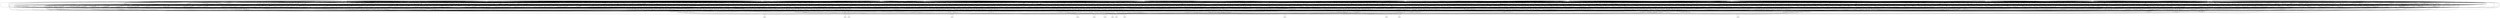 digraph G {
    "new_n66_" -> "r2";
    "new_n147_" -> "r2";
    "new_n58_" -> "r2";
    "new_n117_" -> "r2";
    "new_n31_" -> "r2";
    "new_n47_" -> "r2";
    "new_n40_" -> "new_n31_";
    "b" -> "new_n31_";
    "new_n43_" -> "new_n31_";
    "new_n32_" -> "new_n31_";
    "e" -> "new_n31_";
    "d" -> "new_n31_";
    "new_n37_" -> "new_n32_";
    "new_n36_" -> "new_n32_";
    "new_n39_" -> "new_n32_";
    "new_n38_" -> "new_n32_";
    "new_n33_" -> "new_n32_";
    "new_n34_" -> "new_n33_";
    "new_n35_" -> "new_n33_";
    "f" -> "new_n33_";
    "j" -> "new_n34_";
    "m" -> "new_n34_";
    "l" -> "new_n34_";
    "n" -> "new_n34_";
    "h" -> "new_n35_";
    "i" -> "new_n35_";
    "f" -> "new_n36_";
    "c" -> "new_n36_";
    "e" -> "new_n36_";
    "b" -> "new_n36_";
    "h" -> "new_n36_";
    "m" -> "new_n37_";
    "j" -> "new_n37_";
    "k" -> "new_n37_";
    "n" -> "new_n37_";
    "e" -> "new_n38_";
    "g" -> "new_n38_";
    "h" -> "new_n38_";
    "b" -> "new_n38_";
    "f" -> "new_n38_";
    "i" -> "new_n38_";
    "c" -> "new_n39_";
    "b" -> "new_n39_";
    "d" -> "new_n39_";
    "new_n41_" -> "new_n40_";
    "new_n42_" -> "new_n40_";
    "k" -> "new_n41_";
    "m" -> "new_n41_";
    "j" -> "new_n41_";
    "f" -> "new_n41_";
    "h" -> "new_n41_";
    "n" -> "new_n41_";
    "l" -> "new_n42_";
    "m" -> "new_n42_";
    "k" -> "new_n42_";
    "f" -> "new_n42_";
    "h" -> "new_n42_";
    "n" -> "new_n42_";
    "new_n44_" -> "new_n43_";
    "new_n45_" -> "new_n43_";
    "new_n46_" -> "new_n43_";
    "n" -> "new_n44_";
    "m" -> "new_n44_";
    "k" -> "new_n44_";
    "c" -> "new_n45_";
    "b" -> "new_n45_";
    "a" -> "new_n45_";
    "g" -> "new_n46_";
    "f" -> "new_n46_";
    "h" -> "new_n46_";
    "new_n50_" -> "new_n47_";
    "new_n57_" -> "new_n47_";
    "b" -> "new_n47_";
    "new_n55_" -> "new_n47_";
    "new_n48_" -> "new_n47_";
    "new_n52_" -> "new_n47_";
    "c" -> "new_n48_";
    "new_n49_" -> "new_n48_";
    "e" -> "new_n48_";
    "new_n33_" -> "new_n48_";
    "b" -> "new_n48_";
    "d" -> "new_n48_";
    "c" -> "new_n49_";
    "n" -> "new_n49_";
    "a" -> "new_n49_";
    "m" -> "new_n49_";
    "b" -> "new_n49_";
    "l" -> "new_n50_";
    "k" -> "new_n50_";
    "new_n51_" -> "new_n50_";
    "new_n37_" -> "new_n50_";
    "g" -> "new_n50_";
    "h" -> "new_n50_";
    "m" -> "new_n51_";
    "n" -> "new_n51_";
    "new_n54_" -> "new_n52_";
    "l" -> "new_n52_";
    "new_n53_" -> "new_n52_";
    "g" -> "new_n52_";
    "j" -> "new_n53_";
    "i" -> "new_n53_";
    "h" -> "new_n53_";
    "l" -> "new_n53_";
    "j" -> "new_n54_";
    "h" -> "new_n54_";
    "c" -> "new_n55_";
    "d" -> "new_n55_";
    "e" -> "new_n55_";
    "new_n56_" -> "new_n55_";
    "a" -> "new_n55_";
    "b" -> "new_n55_";
    "n" -> "new_n56_";
    "m" -> "new_n56_";
    "e" -> "new_n57_";
    "f" -> "new_n57_";
    "new_n111_" -> "new_n58_";
    "new_n114_" -> "new_n58_";
    "new_n97_" -> "new_n58_";
    "new_n103_" -> "new_n58_";
    "new_n59_" -> "new_n58_";
    "new_n81_" -> "new_n58_";
    "new_n71_" -> "new_n59_";
    "new_n75_" -> "new_n59_";
    "new_n78_" -> "new_n59_";
    "new_n65_" -> "new_n59_";
    "new_n60_" -> "new_n59_";
    "f" -> "new_n60_";
    "new_n64_" -> "new_n60_";
    "new_n61_" -> "new_n60_";
    "new_n63_" -> "new_n60_";
    "new_n62_" -> "new_n60_";
    "h" -> "new_n61_";
    "k" -> "new_n61_";
    "d" -> "new_n62_";
    "b" -> "new_n62_";
    "e" -> "new_n62_";
    "f" -> "new_n62_";
    "g" -> "new_n62_";
    "h" -> "new_n62_";
    "i" -> "new_n63_";
    "m" -> "new_n63_";
    "k" -> "new_n63_";
    "n" -> "new_n63_";
    "l" -> "new_n64_";
    "m" -> "new_n64_";
    "n" -> "new_n64_";
    "c" -> "new_n64_";
    "d" -> "new_n64_";
    "e" -> "new_n64_";
    "new_n66_" -> "new_n65_";
    "new_n69_" -> "new_n65_";
    "new_n70_" -> "new_n65_";
    "new_n68_" -> "new_n65_";
    "new_n67_" -> "new_n65_";
    "d" -> "new_n66_";
    "b" -> "new_n66_";
    "e" -> "new_n66_";
    "e" -> "new_n67_";
    "c" -> "new_n67_";
    "f" -> "new_n67_";
    "h" -> "new_n68_";
    "j" -> "new_n68_";
    "m" -> "new_n68_";
    "n" -> "new_n68_";
    "i" -> "new_n68_";
    "l" -> "new_n68_";
    "n" -> "new_n69_";
    "l" -> "new_n69_";
    "m" -> "new_n69_";
    "i" -> "new_n69_";
    "k" -> "new_n70_";
    "j" -> "new_n70_";
    "g" -> "new_n70_";
    "new_n74_" -> "new_n71_";
    "new_n73_" -> "new_n71_";
    "new_n72_" -> "new_n71_";
    "a" -> "new_n72_";
    "n" -> "new_n72_";
    "e" -> "new_n72_";
    "l" -> "new_n72_";
    "m" -> "new_n72_";
    "b" -> "new_n72_";
    "h" -> "new_n73_";
    "k" -> "new_n73_";
    "j" -> "new_n73_";
    "g" -> "new_n73_";
    "h" -> "new_n74_";
    "i" -> "new_n74_";
    "g" -> "new_n74_";
    "new_n77_" -> "new_n75_";
    "new_n67_" -> "new_n75_";
    "new_n76_" -> "new_n75_";
    "m" -> "new_n76_";
    "n" -> "new_n76_";
    "l" -> "new_n77_";
    "j" -> "new_n77_";
    "k" -> "new_n77_";
    "h" -> "new_n77_";
    "f" -> "new_n78_";
    "new_n79_" -> "new_n78_";
    "new_n80_" -> "new_n78_";
    "new_n35_" -> "new_n78_";
    "c" -> "new_n79_";
    "d" -> "new_n79_";
    "e" -> "new_n79_";
    "j" -> "new_n80_";
    "m" -> "new_n80_";
    "n" -> "new_n80_";
    "l" -> "new_n80_";
    "new_n96_" -> "new_n81_";
    "new_n38_" -> "new_n81_";
    "new_n86_" -> "new_n81_";
    "new_n91_" -> "new_n81_";
    "new_n82_" -> "new_n81_";
    "new_n88_" -> "new_n81_";
    "l" -> "new_n82_";
    "new_n56_" -> "new_n82_";
    "new_n85_" -> "new_n82_";
    "new_n83_" -> "new_n82_";
    "new_n36_" -> "new_n82_";
    "new_n84_" -> "new_n82_";
    "a" -> "new_n83_";
    "b" -> "new_n83_";
    "e" -> "new_n83_";
    "l" -> "new_n84_";
    "m" -> "new_n84_";
    "k" -> "new_n84_";
    "n" -> "new_n84_";
    "g" -> "new_n85_";
    "h" -> "new_n85_";
    "j" -> "new_n85_";
    "g" -> "new_n86_";
    "new_n87_" -> "new_n86_";
    "new_n61_" -> "new_n86_";
    "a" -> "new_n87_";
    "n" -> "new_n87_";
    "e" -> "new_n87_";
    "m" -> "new_n87_";
    "b" -> "new_n87_";
    "new_n89_" -> "new_n88_";
    "new_n90_" -> "new_n88_";
    "h" -> "new_n88_";
    "new_n36_" -> "new_n88_";
    "new_n63_" -> "new_n88_";
    "d" -> "new_n89_";
    "c" -> "new_n89_";
    "b" -> "new_n89_";
    "f" -> "new_n90_";
    "e" -> "new_n90_";
    "new_n61_" -> "new_n91_";
    "new_n92_" -> "new_n91_";
    "new_n95_" -> "new_n91_";
    "new_n66_" -> "new_n91_";
    "new_n93_" -> "new_n91_";
    "new_n94_" -> "new_n91_";
    "l" -> "new_n92_";
    "m" -> "new_n92_";
    "n" -> "new_n92_";
    "f" -> "new_n93_";
    "g" -> "new_n93_";
    "h" -> "new_n93_";
    "j" -> "new_n94_";
    "n" -> "new_n94_";
    "m" -> "new_n94_";
    "l" -> "new_n94_";
    "d" -> "new_n95_";
    "c" -> "new_n95_";
    "f" -> "new_n95_";
    "m" -> "new_n96_";
    "k" -> "new_n96_";
    "n" -> "new_n96_";
    "new_n98_" -> "new_n97_";
    "new_n102_" -> "new_n97_";
    "new_n79_" -> "new_n97_";
    "new_n76_" -> "new_n97_";
    "new_n37_" -> "new_n97_";
    "new_n62_" -> "new_n97_";
    "new_n100_" -> "new_n98_";
    "h" -> "new_n98_";
    "new_n99_" -> "new_n98_";
    "new_n101_" -> "new_n98_";
    "m" -> "new_n99_";
    "n" -> "new_n99_";
    "k" -> "new_n99_";
    "i" -> "new_n100_";
    "j" -> "new_n100_";
    "k" -> "new_n101_";
    "m" -> "new_n101_";
    "n" -> "new_n101_";
    "j" -> "new_n101_";
    "f" -> "new_n102_";
    "h" -> "new_n102_";
    "g" -> "new_n103_";
    "new_n36_" -> "new_n103_";
    "new_n63_" -> "new_n103_";
    "new_n109_" -> "new_n103_";
    "new_n104_" -> "new_n103_";
    "new_n107_" -> "new_n103_";
    "new_n105_" -> "new_n104_";
    "new_n106_" -> "new_n104_";
    "j" -> "new_n105_";
    "f" -> "new_n105_";
    "i" -> "new_n105_";
    "h" -> "new_n105_";
    "e" -> "new_n106_";
    "m" -> "new_n106_";
    "b" -> "new_n106_";
    "k" -> "new_n106_";
    "d" -> "new_n106_";
    "n" -> "new_n106_";
    "new_n39_" -> "new_n107_";
    "new_n66_" -> "new_n107_";
    "new_n108_" -> "new_n107_";
    "n" -> "new_n107_";
    "h" -> "new_n108_";
    "m" -> "new_n108_";
    "f" -> "new_n108_";
    "i" -> "new_n108_";
    "k" -> "new_n108_";
    "g" -> "new_n108_";
    "f" -> "new_n109_";
    "new_n110_" -> "new_n109_";
    "c" -> "new_n109_";
    "d" -> "new_n109_";
    "b" -> "new_n109_";
    "h" -> "new_n109_";
    "e" -> "new_n110_";
    "g" -> "new_n110_";
    "new_n113_" -> "new_n111_";
    "h" -> "new_n111_";
    "c" -> "new_n111_";
    "new_n112_" -> "new_n111_";
    "f" -> "new_n112_";
    "e" -> "new_n112_";
    "b" -> "new_n112_";
    "j" -> "new_n113_";
    "l" -> "new_n113_";
    "k" -> "new_n113_";
    "m" -> "new_n113_";
    "i" -> "new_n113_";
    "n" -> "new_n113_";
    "new_n115_" -> "new_n114_";
    "new_n66_" -> "new_n114_";
    "new_n116_" -> "new_n114_";
    "l" -> "new_n115_";
    "k" -> "new_n115_";
    "n" -> "new_n115_";
    "m" -> "new_n115_";
    "j" -> "new_n115_";
    "f" -> "new_n116_";
    "i" -> "new_n116_";
    "g" -> "new_n116_";
    "new_n118_" -> "new_n117_";
    "new_n124_" -> "new_n117_";
    "new_n130_" -> "new_n117_";
    "new_n136_" -> "new_n117_";
    "new_n144_" -> "new_n117_";
    "new_n122_" -> "new_n118_";
    "new_n119_" -> "new_n118_";
    "new_n123_" -> "new_n118_";
    "new_n121_" -> "new_n118_";
    "new_n55_" -> "new_n118_";
    "g" -> "new_n118_";
    "new_n120_" -> "new_n119_";
    "l" -> "new_n119_";
    "k" -> "new_n120_";
    "j" -> "new_n120_";
    "l" -> "new_n121_";
    "i" -> "new_n121_";
    "j" -> "new_n121_";
    "k" -> "new_n121_";
    "g" -> "new_n121_";
    "new_n56_" -> "new_n121_";
    "l" -> "new_n122_";
    "k" -> "new_n122_";
    "i" -> "new_n122_";
    "j" -> "new_n122_";
    "c" -> "new_n123_";
    "a" -> "new_n123_";
    "d" -> "new_n123_";
    "e" -> "new_n123_";
    "b" -> "new_n123_";
    "g" -> "new_n124_";
    "new_n61_" -> "new_n124_";
    "new_n55_" -> "new_n124_";
    "new_n127_" -> "new_n124_";
    "new_n125_" -> "new_n124_";
    "new_n66_" -> "new_n124_";
    "g" -> "new_n125_";
    "new_n44_" -> "new_n125_";
    "new_n126_" -> "new_n125_";
    "new_n102_" -> "new_n125_";
    "l" -> "new_n126_";
    "n" -> "new_n126_";
    "m" -> "new_n126_";
    "k" -> "new_n126_";
    "new_n128_" -> "new_n127_";
    "n" -> "new_n127_";
    "new_n129_" -> "new_n127_";
    "j" -> "new_n128_";
    "i" -> "new_n128_";
    "l" -> "new_n128_";
    "m" -> "new_n128_";
    "f" -> "new_n129_";
    "g" -> "new_n129_";
    "h" -> "new_n129_";
    "new_n51_" -> "new_n130_";
    "new_n134_" -> "new_n130_";
    "new_n135_" -> "new_n130_";
    "new_n131_" -> "new_n130_";
    "new_n132_" -> "new_n130_";
    "new_n89_" -> "new_n130_";
    "j" -> "new_n131_";
    "i" -> "new_n131_";
    "new_n51_" -> "new_n131_";
    "l" -> "new_n131_";
    "new_n57_" -> "new_n132_";
    "new_n133_" -> "new_n132_";
    "b" -> "new_n132_";
    "new_n95_" -> "new_n132_";
    "new_n68_" -> "new_n132_";
    "g" -> "new_n133_";
    "i" -> "new_n133_";
    "m" -> "new_n133_";
    "k" -> "new_n133_";
    "h" -> "new_n133_";
    "n" -> "new_n133_";
    "new_n110_" -> "new_n134_";
    "new_n90_" -> "new_n134_";
    "new_n35_" -> "new_n134_";
    "k" -> "new_n134_";
    "e" -> "new_n135_";
    "h" -> "new_n135_";
    "g" -> "new_n135_";
    "new_n84_" -> "new_n136_";
    "new_n62_" -> "new_n136_";
    "new_n140_" -> "new_n136_";
    "new_n137_" -> "new_n136_";
    "new_n138_" -> "new_n136_";
    "f" -> "new_n137_";
    "new_n79_" -> "new_n137_";
    "new_n99_" -> "new_n137_";
    "new_n35_" -> "new_n137_";
    "new_n34_" -> "new_n138_";
    "new_n35_" -> "new_n138_";
    "new_n139_" -> "new_n138_";
    "f" -> "new_n138_";
    "e" -> "new_n139_";
    "d" -> "new_n139_";
    "b" -> "new_n139_";
    "new_n141_" -> "new_n140_";
    "new_n142_" -> "new_n140_";
    "new_n143_" -> "new_n140_";
    "f" -> "new_n140_";
    "g" -> "new_n141_";
    "h" -> "new_n141_";
    "i" -> "new_n142_";
    "k" -> "new_n142_";
    "c" -> "new_n143_";
    "m" -> "new_n143_";
    "d" -> "new_n143_";
    "b" -> "new_n143_";
    "n" -> "new_n143_";
    "new_n84_" -> "new_n144_";
    "new_n37_" -> "new_n144_";
    "new_n145_" -> "new_n144_";
    "new_n98_" -> "new_n144_";
    "new_n109_" -> "new_n144_";
    "new_n100_" -> "new_n145_";
    "new_n67_" -> "new_n145_";
    "new_n95_" -> "new_n145_";
    "new_n61_" -> "new_n145_";
    "new_n146_" -> "new_n145_";
    "i" -> "new_n146_";
    "j" -> "new_n146_";
    "h" -> "new_n146_";
    "k" -> "new_n146_";
    "f" -> "new_n147_";
    "new_n150_" -> "new_n147_";
    "new_n149_" -> "new_n147_";
    "new_n148_" -> "new_n147_";
    "f" -> "new_n148_";
    "g" -> "new_n148_";
    "i" -> "new_n148_";
    "l" -> "new_n149_";
    "j" -> "new_n149_";
    "n" -> "new_n149_";
    "m" -> "new_n149_";
    "k" -> "new_n149_";
    "n" -> "new_n150_";
    "j" -> "new_n150_";
    "l" -> "new_n150_";
    "k" -> "new_n150_";
    "m" -> "new_n150_";
    "g" -> "new_n150_";
    "new_n152_" -> "s2";
    "new_n167_" -> "s2";
    "new_n175_" -> "s2";
    "new_n183_" -> "s2";
    "new_n187_" -> "s2";
    "new_n220_" -> "s2";
    "i" -> "new_n152_";
    "new_n165_" -> "new_n152_";
    "new_n166_" -> "new_n152_";
    "new_n163_" -> "new_n152_";
    "new_n158_" -> "new_n152_";
    "new_n153_" -> "new_n152_";
    "new_n154_" -> "new_n153_";
    "e" -> "new_n153_";
    "new_n157_" -> "new_n153_";
    "g" -> "new_n153_";
    "new_n156_" -> "new_n153_";
    "new_n131_" -> "new_n153_";
    "k" -> "new_n154_";
    "new_n155_" -> "new_n154_";
    "new_n53_" -> "new_n154_";
    "i" -> "new_n155_";
    "j" -> "new_n155_";
    "d" -> "new_n156_";
    "h" -> "new_n156_";
    "e" -> "new_n156_";
    "f" -> "new_n156_";
    "b" -> "new_n156_";
    "c" -> "new_n156_";
    "n" -> "new_n157_";
    "b" -> "new_n157_";
    "d" -> "new_n157_";
    "m" -> "new_n157_";
    "a" -> "new_n157_";
    "new_n76_" -> "new_n158_";
    "new_n162_" -> "new_n158_";
    "f" -> "new_n158_";
    "new_n159_" -> "new_n158_";
    "new_n161_" -> "new_n158_";
    "new_n51_" -> "new_n159_";
    "new_n89_" -> "new_n159_";
    "new_n160_" -> "new_n159_";
    "e" -> "new_n160_";
    "f" -> "new_n160_";
    "g" -> "new_n160_";
    "l" -> "new_n161_";
    "i" -> "new_n161_";
    "j" -> "new_n161_";
    "h" -> "new_n161_";
    "k" -> "new_n161_";
    "e" -> "new_n162_";
    "d" -> "new_n162_";
    "c" -> "new_n162_";
    "new_n126_" -> "new_n163_";
    "new_n94_" -> "new_n163_";
    "new_n164_" -> "new_n163_";
    "j" -> "new_n164_";
    "i" -> "new_n164_";
    "n" -> "new_n164_";
    "l" -> "new_n164_";
    "m" -> "new_n164_";
    "f" -> "new_n165_";
    "g" -> "new_n165_";
    "c" -> "new_n166_";
    "a" -> "new_n166_";
    "d" -> "new_n166_";
    "new_n161_" -> "new_n167_";
    "new_n51_" -> "new_n167_";
    "new_n174_" -> "new_n167_";
    "new_n156_" -> "new_n167_";
    "new_n173_" -> "new_n167_";
    "new_n168_" -> "new_n167_";
    "new_n161_" -> "new_n168_";
    "new_n79_" -> "new_n168_";
    "new_n76_" -> "new_n168_";
    "new_n102_" -> "new_n168_";
    "new_n169_" -> "new_n168_";
    "new_n172_" -> "new_n168_";
    "a" -> "new_n169_";
    "b" -> "new_n169_";
    "new_n170_" -> "new_n169_";
    "new_n171_" -> "new_n169_";
    "b" -> "new_n170_";
    "n" -> "new_n170_";
    "c" -> "new_n170_";
    "m" -> "new_n170_";
    "a" -> "new_n170_";
    "d" -> "new_n171_";
    "e" -> "new_n171_";
    "new_n115_" -> "new_n172_";
    "new_n149_" -> "new_n172_";
    "i" -> "new_n172_";
    "g" -> "new_n172_";
    "e" -> "new_n172_";
    "m" -> "new_n173_";
    "k" -> "new_n173_";
    "i" -> "new_n173_";
    "n" -> "new_n173_";
    "b" -> "new_n174_";
    "c" -> "new_n174_";
    "f" -> "new_n174_";
    "new_n181_" -> "new_n175_";
    "new_n179_" -> "new_n175_";
    "new_n166_" -> "new_n175_";
    "new_n176_" -> "new_n175_";
    "new_n68_" -> "new_n176_";
    "new_n162_" -> "new_n176_";
    "f" -> "new_n176_";
    "new_n177_" -> "new_n176_";
    "l" -> "new_n177_";
    "new_n61_" -> "new_n177_";
    "new_n178_" -> "new_n177_";
    "a" -> "new_n177_";
    "new_n56_" -> "new_n177_";
    "c" -> "new_n178_";
    "e" -> "new_n178_";
    "d" -> "new_n178_";
    "new_n180_" -> "new_n179_";
    "j" -> "new_n179_";
    "new_n126_" -> "new_n179_";
    "i" -> "new_n179_";
    "new_n165_" -> "new_n179_";
    "j" -> "new_n180_";
    "n" -> "new_n180_";
    "m" -> "new_n180_";
    "k" -> "new_n180_";
    "new_n165_" -> "new_n181_";
    "new_n182_" -> "new_n181_";
    "j" -> "new_n181_";
    "k" -> "new_n182_";
    "n" -> "new_n182_";
    "m" -> "new_n182_";
    "l" -> "new_n182_";
    "new_n186_" -> "new_n183_";
    "new_n53_" -> "new_n183_";
    "new_n56_" -> "new_n183_";
    "g" -> "new_n183_";
    "new_n184_" -> "new_n183_";
    "new_n185_" -> "new_n184_";
    "new_n169_" -> "new_n184_";
    "new_n50_" -> "new_n184_";
    "new_n67_" -> "new_n184_";
    "new_n164_" -> "new_n185_";
    "new_n94_" -> "new_n185_";
    "new_n69_" -> "new_n185_";
    "g" -> "new_n185_";
    "h" -> "new_n185_";
    "e" -> "new_n185_";
    "new_n160_" -> "new_n186_";
    "new_n170_" -> "new_n186_";
    "new_n135_" -> "new_n186_";
    "new_n166_" -> "new_n186_";
    "new_n188_" -> "new_n187_";
    "new_n200_" -> "new_n187_";
    "new_n204_" -> "new_n187_";
    "new_n212_" -> "new_n187_";
    "new_n216_" -> "new_n187_";
    "new_n218_" -> "new_n187_";
    "new_n166_" -> "new_n188_";
    "new_n197_" -> "new_n188_";
    "new_n195_" -> "new_n188_";
    "new_n189_" -> "new_n188_";
    "new_n193_" -> "new_n188_";
    "new_n190_" -> "new_n188_";
    "new_n161_" -> "new_n189_";
    "c" -> "new_n189_";
    "new_n76_" -> "new_n189_";
    "d" -> "new_n189_";
    "f" -> "new_n189_";
    "new_n89_" -> "new_n190_";
    "new_n160_" -> "new_n190_";
    "new_n191_" -> "new_n190_";
    "new_n51_" -> "new_n190_";
    "new_n192_" -> "new_n190_";
    "new_n37_" -> "new_n190_";
    "h" -> "new_n191_";
    "j" -> "new_n191_";
    "i" -> "new_n191_";
    "l" -> "new_n191_";
    "d" -> "new_n192_";
    "e" -> "new_n192_";
    "f" -> "new_n192_";
    "c" -> "new_n192_";
    "b" -> "new_n192_";
    "h" -> "new_n192_";
    "e" -> "new_n193_";
    "g" -> "new_n193_";
    "new_n61_" -> "new_n193_";
    "new_n194_" -> "new_n193_";
    "new_n73_" -> "new_n193_";
    "new_n157_" -> "new_n193_";
    "e" -> "new_n194_";
    "d" -> "new_n194_";
    "n" -> "new_n194_";
    "m" -> "new_n194_";
    "l" -> "new_n194_";
    "new_n170_" -> "new_n195_";
    "f" -> "new_n195_";
    "new_n157_" -> "new_n195_";
    "e" -> "new_n195_";
    "new_n196_" -> "new_n195_";
    "g" -> "new_n195_";
    "i" -> "new_n196_";
    "l" -> "new_n196_";
    "k" -> "new_n196_";
    "j" -> "new_n196_";
    "new_n128_" -> "new_n197_";
    "new_n199_" -> "new_n197_";
    "new_n69_" -> "new_n197_";
    "new_n198_" -> "new_n197_";
    "new_n46_" -> "new_n197_";
    "new_n94_" -> "new_n197_";
    "h" -> "new_n198_";
    "g" -> "new_n198_";
    "f" -> "new_n198_";
    "n" -> "new_n199_";
    "g" -> "new_n199_";
    "h" -> "new_n199_";
    "m" -> "new_n199_";
    "f" -> "new_n199_";
    "new_n94_" -> "new_n200_";
    "new_n102_" -> "new_n200_";
    "new_n201_" -> "new_n200_";
    "new_n202_" -> "new_n200_";
    "new_n203_" -> "new_n200_";
    "i" -> "new_n201_";
    "new_n166_" -> "new_n201_";
    "new_n110_" -> "new_n201_";
    "g" -> "new_n202_";
    "new_n54_" -> "new_n202_";
    "new_n170_" -> "new_n202_";
    "new_n57_" -> "new_n202_";
    "l" -> "new_n202_";
    "a" -> "new_n203_";
    "b" -> "new_n203_";
    "new_n170_" -> "new_n203_";
    "new_n150_" -> "new_n203_";
    "new_n171_" -> "new_n203_";
    "new_n78_" -> "new_n204_";
    "new_n137_" -> "new_n204_";
    "new_n205_" -> "new_n204_";
    "new_n206_" -> "new_n204_";
    "new_n208_" -> "new_n204_";
    "new_n210_" -> "new_n204_";
    "g" -> "new_n205_";
    "h" -> "new_n205_";
    "i" -> "new_n205_";
    "new_n96_" -> "new_n205_";
    "new_n67_" -> "new_n205_";
    "j" -> "new_n206_";
    "new_n207_" -> "new_n206_";
    "new_n35_" -> "new_n206_";
    "b" -> "new_n207_";
    "m" -> "new_n207_";
    "f" -> "new_n207_";
    "l" -> "new_n207_";
    "c" -> "new_n207_";
    "n" -> "new_n207_";
    "c" -> "new_n208_";
    "new_n68_" -> "new_n208_";
    "d" -> "new_n208_";
    "f" -> "new_n208_";
    "new_n44_" -> "new_n208_";
    "new_n209_" -> "new_n208_";
    "c" -> "new_n209_";
    "e" -> "new_n209_";
    "g" -> "new_n209_";
    "a" -> "new_n209_";
    "d" -> "new_n209_";
    "h" -> "new_n209_";
    "new_n67_" -> "new_n210_";
    "new_n34_" -> "new_n210_";
    "new_n211_" -> "new_n210_";
    "new_n209_" -> "new_n210_";
    "new_n94_" -> "new_n210_";
    "g" -> "new_n211_";
    "h" -> "new_n211_";
    "i" -> "new_n211_";
    "new_n150_" -> "new_n212_";
    "new_n178_" -> "new_n212_";
    "a" -> "new_n212_";
    "new_n213_" -> "new_n212_";
    "new_n170_" -> "new_n212_";
    "new_n214_" -> "new_n212_";
    "l" -> "new_n213_";
    "g" -> "new_n213_";
    "new_n56_" -> "new_n213_";
    "h" -> "new_n213_";
    "k" -> "new_n213_";
    "new_n57_" -> "new_n213_";
    "new_n44_" -> "new_n214_";
    "new_n46_" -> "new_n214_";
    "new_n215_" -> "new_n214_";
    "new_n192_" -> "new_n214_";
    "new_n84_" -> "new_n214_";
    "new_n166_" -> "new_n214_";
    "l" -> "new_n215_";
    "n" -> "new_n215_";
    "k" -> "new_n215_";
    "f" -> "new_n215_";
    "m" -> "new_n215_";
    "h" -> "new_n215_";
    "g" -> "new_n216_";
    "new_n170_" -> "new_n216_";
    "new_n171_" -> "new_n216_";
    "new_n61_" -> "new_n216_";
    "new_n217_" -> "new_n216_";
    "new_n35_" -> "new_n217_";
    "new_n76_" -> "new_n217_";
    "new_n162_" -> "new_n217_";
    "f" -> "new_n217_";
    "k" -> "new_n217_";
    "new_n219_" -> "new_n218_";
    "a" -> "new_n218_";
    "new_n171_" -> "new_n218_";
    "b" -> "new_n218_";
    "new_n192_" -> "new_n218_";
    "new_n63_" -> "new_n218_";
    "l" -> "new_n219_";
    "g" -> "new_n219_";
    "n" -> "new_n219_";
    "h" -> "new_n219_";
    "m" -> "new_n219_";
    "k" -> "new_n219_";
    "new_n161_" -> "new_n220_";
    "new_n56_" -> "new_n220_";
    "new_n221_" -> "new_n220_";
    "new_n201_" -> "new_n220_";
    "new_n163_" -> "new_n220_";
    "c" -> "new_n221_";
    "e" -> "new_n221_";
    "d" -> "new_n221_";
    "a" -> "new_n221_";
    "g" -> "new_n221_";
    "i" -> "new_n221_";
    "new_n223_" -> "p2";
    "new_n236_" -> "p2";
    "new_n249_" -> "p2";
    "new_n270_" -> "p2";
    "new_n274_" -> "p2";
    "new_n280_" -> "p2";
    "new_n224_" -> "new_n223_";
    "new_n56_" -> "new_n223_";
    "j" -> "new_n223_";
    "k" -> "new_n223_";
    "new_n230_" -> "new_n223_";
    "new_n235_" -> "new_n223_";
    "new_n93_" -> "new_n224_";
    "new_n229_" -> "new_n224_";
    "new_n46_" -> "new_n224_";
    "new_n45_" -> "new_n224_";
    "new_n225_" -> "new_n224_";
    "new_n46_" -> "new_n225_";
    "new_n93_" -> "new_n225_";
    "new_n226_" -> "new_n225_";
    "new_n228_" -> "new_n225_";
    "new_n227_" -> "new_n225_";
    "new_n209_" -> "new_n225_";
    "d" -> "new_n226_";
    "c" -> "new_n226_";
    "a" -> "new_n226_";
    "e" -> "new_n226_";
    "d" -> "new_n227_";
    "g" -> "new_n227_";
    "a" -> "new_n227_";
    "e" -> "new_n227_";
    "c" -> "new_n227_";
    "h" -> "new_n227_";
    "e" -> "new_n228_";
    "c" -> "new_n228_";
    "d" -> "new_n228_";
    "a" -> "new_n228_";
    "a" -> "new_n229_";
    "b" -> "new_n229_";
    "d" -> "new_n229_";
    "new_n232_" -> "new_n230_";
    "new_n229_" -> "new_n230_";
    "new_n198_" -> "new_n230_";
    "new_n234_" -> "new_n230_";
    "new_n231_" -> "new_n230_";
    "new_n226_" -> "new_n231_";
    "new_n232_" -> "new_n231_";
    "new_n198_" -> "new_n231_";
    "new_n228_" -> "new_n231_";
    "new_n233_" -> "new_n231_";
    "f" -> "new_n232_";
    "h" -> "new_n232_";
    "g" -> "new_n232_";
    "h" -> "new_n233_";
    "c" -> "new_n233_";
    "e" -> "new_n233_";
    "d" -> "new_n233_";
    "g" -> "new_n233_";
    "a" -> "new_n233_";
    "d" -> "new_n234_";
    "c" -> "new_n234_";
    "a" -> "new_n234_";
    "b" -> "new_n234_";
    "new_n56_" -> "new_n235_";
    "j" -> "new_n235_";
    "k" -> "new_n235_";
    "new_n182_" -> "new_n235_";
    "i" -> "new_n235_";
    "new_n45_" -> "new_n236_";
    "new_n246_" -> "new_n236_";
    "new_n247_" -> "new_n236_";
    "new_n248_" -> "new_n236_";
    "new_n243_" -> "new_n236_";
    "new_n237_" -> "new_n236_";
    "new_n241_" -> "new_n237_";
    "new_n240_" -> "new_n237_";
    "new_n242_" -> "new_n237_";
    "new_n238_" -> "new_n237_";
    "f" -> "new_n238_";
    "g" -> "new_n238_";
    "h" -> "new_n238_";
    "i" -> "new_n238_";
    "new_n239_" -> "new_n238_";
    "j" -> "new_n238_";
    "d" -> "new_n239_";
    "m" -> "new_n239_";
    "e" -> "new_n239_";
    "k" -> "new_n239_";
    "b" -> "new_n239_";
    "n" -> "new_n239_";
    "g" -> "new_n240_";
    "h" -> "new_n240_";
    "d" -> "new_n241_";
    "c" -> "new_n241_";
    "e" -> "new_n241_";
    "f" -> "new_n241_";
    "b" -> "new_n241_";
    "k" -> "new_n242_";
    "m" -> "new_n242_";
    "j" -> "new_n242_";
    "n" -> "new_n242_";
    "new_n83_" -> "new_n243_";
    "new_n112_" -> "new_n243_";
    "new_n244_" -> "new_n243_";
    "new_n245_" -> "new_n243_";
    "h" -> "new_n244_";
    "j" -> "new_n244_";
    "k" -> "new_n244_";
    "new_n122_" -> "new_n244_";
    "g" -> "new_n244_";
    "new_n56_" -> "new_n244_";
    "new_n246_" -> "new_n245_";
    "new_n46_" -> "new_n245_";
    "new_n56_" -> "new_n245_";
    "j" -> "new_n245_";
    "k" -> "new_n245_";
    "d" -> "new_n246_";
    "c" -> "new_n246_";
    "a" -> "new_n246_";
    "b" -> "new_n246_";
    "new_n115_" -> "new_n247_";
    "i" -> "new_n247_";
    "new_n165_" -> "new_n247_";
    "new_n241_" -> "new_n248_";
    "g" -> "new_n248_";
    "h" -> "new_n248_";
    "i" -> "new_n248_";
    "new_n96_" -> "new_n248_";
    "j" -> "new_n248_";
    "new_n115_" -> "new_n249_";
    "new_n263_" -> "new_n249_";
    "new_n250_" -> "new_n249_";
    "new_n264_" -> "new_n249_";
    "new_n268_" -> "new_n249_";
    "new_n258_" -> "new_n249_";
    "new_n257_" -> "new_n250_";
    "new_n256_" -> "new_n250_";
    "new_n255_" -> "new_n250_";
    "new_n251_" -> "new_n250_";
    "new_n254_" -> "new_n251_";
    "new_n85_" -> "new_n251_";
    "new_n253_" -> "new_n251_";
    "new_n252_" -> "new_n251_";
    "k" -> "new_n252_";
    "m" -> "new_n252_";
    "n" -> "new_n252_";
    "d" -> "new_n253_";
    "f" -> "new_n253_";
    "e" -> "new_n253_";
    "b" -> "new_n253_";
    "h" -> "new_n253_";
    "j" -> "new_n253_";
    "f" -> "new_n254_";
    "b" -> "new_n254_";
    "d" -> "new_n254_";
    "e" -> "new_n254_";
    "c" -> "new_n254_";
    "new_n74_" -> "new_n255_";
    "new_n254_" -> "new_n255_";
    "new_n96_" -> "new_n255_";
    "j" -> "new_n255_";
    "new_n157_" -> "new_n256_";
    "new_n129_" -> "new_n256_";
    "new_n45_" -> "new_n256_";
    "new_n199_" -> "new_n256_";
    "k" -> "new_n257_";
    "n" -> "new_n257_";
    "m" -> "new_n257_";
    "j" -> "new_n257_";
    "new_n112_" -> "new_n258_";
    "new_n261_" -> "new_n258_";
    "new_n259_" -> "new_n258_";
    "new_n83_" -> "new_n258_";
    "new_n262_" -> "new_n258_";
    "new_n182_" -> "new_n258_";
    "new_n260_" -> "new_n259_";
    "new_n96_" -> "new_n259_";
    "new_n139_" -> "new_n259_";
    "j" -> "new_n259_";
    "h" -> "new_n260_";
    "i" -> "new_n260_";
    "f" -> "new_n260_";
    "new_n85_" -> "new_n261_";
    "new_n257_" -> "new_n261_";
    "h" -> "new_n262_";
    "g" -> "new_n262_";
    "i" -> "new_n262_";
    "new_n229_" -> "new_n263_";
    "new_n116_" -> "new_n263_";
    "new_n201_" -> "new_n263_";
    "new_n178_" -> "new_n264_";
    "new_n267_" -> "new_n264_";
    "new_n257_" -> "new_n264_";
    "new_n112_" -> "new_n264_";
    "new_n265_" -> "new_n264_";
    "new_n85_" -> "new_n264_";
    "new_n56_" -> "new_n265_";
    "new_n100_" -> "new_n265_";
    "new_n266_" -> "new_n265_";
    "k" -> "new_n265_";
    "a" -> "new_n266_";
    "h" -> "new_n266_";
    "e" -> "new_n266_";
    "g" -> "new_n266_";
    "b" -> "new_n266_";
    "i" -> "new_n266_";
    "k" -> "new_n267_";
    "m" -> "new_n267_";
    "n" -> "new_n267_";
    "new_n246_" -> "new_n268_";
    "k" -> "new_n268_";
    "new_n199_" -> "new_n268_";
    "new_n269_" -> "new_n268_";
    "new_n74_" -> "new_n268_";
    "j" -> "new_n268_";
    "c" -> "new_n269_";
    "e" -> "new_n269_";
    "m" -> "new_n269_";
    "n" -> "new_n269_";
    "d" -> "new_n269_";
    "k" -> "new_n269_";
    "new_n260_" -> "new_n270_";
    "new_n51_" -> "new_n270_";
    "h" -> "new_n270_";
    "new_n271_" -> "new_n270_";
    "k" -> "new_n270_";
    "j" -> "new_n270_";
    "new_n272_" -> "new_n271_";
    "new_n76_" -> "new_n271_";
    "new_n273_" -> "new_n271_";
    "g" -> "new_n272_";
    "d" -> "new_n272_";
    "e" -> "new_n272_";
    "c" -> "new_n272_";
    "f" -> "new_n272_";
    "g" -> "new_n273_";
    "b" -> "new_n273_";
    "m" -> "new_n273_";
    "c" -> "new_n273_";
    "f" -> "new_n273_";
    "n" -> "new_n273_";
    "new_n275_" -> "new_n274_";
    "new_n61_" -> "new_n274_";
    "new_n155_" -> "new_n274_";
    "new_n278_" -> "new_n274_";
    "new_n276_" -> "new_n274_";
    "new_n257_" -> "new_n274_";
    "new_n272_" -> "new_n275_";
    "new_n76_" -> "new_n275_";
    "new_n228_" -> "new_n276_";
    "new_n226_" -> "new_n276_";
    "new_n277_" -> "new_n276_";
    "f" -> "new_n276_";
    "g" -> "new_n276_";
    "h" -> "new_n276_";
    "c" -> "new_n277_";
    "e" -> "new_n277_";
    "d" -> "new_n277_";
    "a" -> "new_n277_";
    "g" -> "new_n277_";
    "h" -> "new_n277_";
    "new_n228_" -> "new_n278_";
    "new_n226_" -> "new_n278_";
    "new_n279_" -> "new_n278_";
    "i" -> "new_n278_";
    "f" -> "new_n278_";
    "g" -> "new_n278_";
    "d" -> "new_n279_";
    "i" -> "new_n279_";
    "a" -> "new_n279_";
    "e" -> "new_n279_";
    "g" -> "new_n279_";
    "c" -> "new_n279_";
    "h" -> "new_n280_";
    "new_n100_" -> "new_n280_";
    "new_n275_" -> "new_n280_";
    "k" -> "new_n280_";
    "new_n278_" -> "new_n280_";
    "new_n281_" -> "new_n280_";
    "n" -> "new_n281_";
    "l" -> "new_n281_";
    "m" -> "new_n281_";
    "j" -> "new_n281_";
    "new_n283_" -> "q2";
    "new_n294_" -> "q2";
    "new_n302_" -> "q2";
    "new_n306_" -> "q2";
    "new_n311_" -> "q2";
    "new_n365_" -> "q2";
    "new_n234_" -> "new_n283_";
    "new_n56_" -> "new_n283_";
    "new_n293_" -> "new_n283_";
    "new_n287_" -> "new_n283_";
    "new_n284_" -> "new_n283_";
    "new_n226_" -> "new_n284_";
    "new_n232_" -> "new_n284_";
    "new_n233_" -> "new_n284_";
    "new_n256_" -> "new_n284_";
    "new_n285_" -> "new_n284_";
    "new_n281_" -> "new_n284_";
    "new_n286_" -> "new_n285_";
    "new_n94_" -> "new_n285_";
    "i" -> "new_n286_";
    "h" -> "new_n286_";
    "g" -> "new_n286_";
    "new_n288_" -> "new_n287_";
    "new_n291_" -> "new_n287_";
    "new_n290_" -> "new_n287_";
    "new_n292_" -> "new_n287_";
    "f" -> "new_n287_";
    "new_n95_" -> "new_n288_";
    "new_n289_" -> "new_n288_";
    "d" -> "new_n289_";
    "e" -> "new_n289_";
    "c" -> "new_n289_";
    "f" -> "new_n289_";
    "i" -> "new_n290_";
    "h" -> "new_n290_";
    "e" -> "new_n291_";
    "d" -> "new_n291_";
    "b" -> "new_n291_";
    "f" -> "new_n291_";
    "m" -> "new_n292_";
    "k" -> "new_n292_";
    "l" -> "new_n292_";
    "j" -> "new_n292_";
    "n" -> "new_n292_";
    "k" -> "new_n293_";
    "h" -> "new_n293_";
    "j" -> "new_n293_";
    "i" -> "new_n293_";
    "new_n165_" -> "new_n293_";
    "l" -> "new_n293_";
    "new_n253_" -> "new_n294_";
    "new_n301_" -> "new_n294_";
    "new_n298_" -> "new_n294_";
    "new_n295_" -> "new_n294_";
    "new_n300_" -> "new_n294_";
    "new_n211_" -> "new_n295_";
    "new_n297_" -> "new_n295_";
    "new_n296_" -> "new_n295_";
    "new_n211_" -> "new_n296_";
    "b" -> "new_n296_";
    "d" -> "new_n296_";
    "f" -> "new_n296_";
    "b" -> "new_n297_";
    "c" -> "new_n297_";
    "e" -> "new_n297_";
    "new_n139_" -> "new_n298_";
    "new_n35_" -> "new_n298_";
    "f" -> "new_n298_";
    "new_n299_" -> "new_n298_";
    "b" -> "new_n299_";
    "e" -> "new_n299_";
    "h" -> "new_n299_";
    "g" -> "new_n299_";
    "c" -> "new_n299_";
    "i" -> "new_n299_";
    "m" -> "new_n300_";
    "l" -> "new_n300_";
    "k" -> "new_n300_";
    "n" -> "new_n300_";
    "k" -> "new_n301_";
    "m" -> "new_n301_";
    "l" -> "new_n301_";
    "n" -> "new_n301_";
    "new_n285_" -> "new_n302_";
    "new_n300_" -> "new_n302_";
    "new_n305_" -> "new_n302_";
    "new_n303_" -> "new_n302_";
    "new_n226_" -> "new_n303_";
    "f" -> "new_n303_";
    "new_n181_" -> "new_n303_";
    "new_n229_" -> "new_n303_";
    "new_n304_" -> "new_n303_";
    "k" -> "new_n304_";
    "n" -> "new_n304_";
    "g" -> "new_n304_";
    "l" -> "new_n304_";
    "m" -> "new_n304_";
    "j" -> "new_n304_";
    "new_n291_" -> "new_n305_";
    "new_n112_" -> "new_n305_";
    "g" -> "new_n305_";
    "new_n54_" -> "new_n305_";
    "new_n224_" -> "new_n306_";
    "new_n56_" -> "new_n306_";
    "new_n310_" -> "new_n306_";
    "new_n307_" -> "new_n306_";
    "m" -> "new_n307_";
    "j" -> "new_n307_";
    "i" -> "new_n307_";
    "k" -> "new_n307_";
    "new_n308_" -> "new_n307_";
    "h" -> "new_n307_";
    "new_n309_" -> "new_n308_";
    "c" -> "new_n308_";
    "new_n272_" -> "new_n308_";
    "m" -> "new_n308_";
    "n" -> "new_n308_";
    "l" -> "new_n308_";
    "g" -> "new_n309_";
    "f" -> "new_n309_";
    "k" -> "new_n310_";
    "l" -> "new_n310_";
    "new_n312_" -> "new_n311_";
    "new_n323_" -> "new_n311_";
    "new_n331_" -> "new_n311_";
    "new_n343_" -> "new_n311_";
    "new_n354_" -> "new_n311_";
    "new_n358_" -> "new_n311_";
    "new_n291_" -> "new_n312_";
    "new_n318_" -> "new_n312_";
    "new_n319_" -> "new_n312_";
    "new_n313_" -> "new_n312_";
    "new_n321_" -> "new_n312_";
    "new_n316_" -> "new_n312_";
    "new_n314_" -> "new_n313_";
    "new_n178_" -> "new_n313_";
    "l" -> "new_n313_";
    "new_n315_" -> "new_n313_";
    "new_n300_" -> "new_n313_";
    "new_n262_" -> "new_n313_";
    "m" -> "new_n314_";
    "n" -> "new_n314_";
    "j" -> "new_n314_";
    "k" -> "new_n314_";
    "g" -> "new_n314_";
    "h" -> "new_n314_";
    "e" -> "new_n315_";
    "b" -> "new_n315_";
    "d" -> "new_n315_";
    "c" -> "new_n315_";
    "new_n291_" -> "new_n316_";
    "i" -> "new_n316_";
    "new_n240_" -> "new_n316_";
    "new_n292_" -> "new_n316_";
    "new_n317_" -> "new_n316_";
    "new_n72_" -> "new_n316_";
    "j" -> "new_n317_";
    "k" -> "new_n317_";
    "h" -> "new_n317_";
    "g" -> "new_n317_";
    "new_n146_" -> "new_n318_";
    "new_n297_" -> "new_n318_";
    "new_n301_" -> "new_n318_";
    "new_n320_" -> "new_n319_";
    "new_n286_" -> "new_n319_";
    "new_n292_" -> "new_n319_";
    "e" -> "new_n320_";
    "d" -> "new_n320_";
    "b" -> "new_n320_";
    "c" -> "new_n320_";
    "new_n246_" -> "new_n321_";
    "new_n94_" -> "new_n321_";
    "new_n46_" -> "new_n321_";
    "new_n322_" -> "new_n321_";
    "new_n299_" -> "new_n321_";
    "new_n34_" -> "new_n321_";
    "d" -> "new_n322_";
    "f" -> "new_n322_";
    "h" -> "new_n322_";
    "b" -> "new_n322_";
    "e" -> "new_n322_";
    "i" -> "new_n322_";
    "new_n234_" -> "new_n323_";
    "new_n324_" -> "new_n323_";
    "new_n326_" -> "new_n323_";
    "new_n325_" -> "new_n323_";
    "new_n329_" -> "new_n323_";
    "new_n327_" -> "new_n323_";
    "new_n182_" -> "new_n324_";
    "j" -> "new_n324_";
    "h" -> "new_n324_";
    "new_n281_" -> "new_n324_";
    "new_n165_" -> "new_n324_";
    "new_n246_" -> "new_n325_";
    "new_n46_" -> "new_n325_";
    "new_n56_" -> "new_n325_";
    "new_n310_" -> "new_n325_";
    "new_n66_" -> "new_n326_";
    "new_n102_" -> "new_n326_";
    "new_n155_" -> "new_n326_";
    "new_n292_" -> "new_n326_";
    "l" -> "new_n326_";
    "new_n315_" -> "new_n327_";
    "new_n191_" -> "new_n327_";
    "new_n328_" -> "new_n327_";
    "new_n290_" -> "new_n327_";
    "new_n62_" -> "new_n327_";
    "new_n292_" -> "new_n327_";
    "m" -> "new_n328_";
    "g" -> "new_n328_";
    "n" -> "new_n328_";
    "new_n246_" -> "new_n329_";
    "new_n199_" -> "new_n329_";
    "new_n286_" -> "new_n329_";
    "new_n94_" -> "new_n329_";
    "new_n317_" -> "new_n329_";
    "new_n330_" -> "new_n329_";
    "f" -> "new_n330_";
    "n" -> "new_n330_";
    "b" -> "new_n330_";
    "l" -> "new_n330_";
    "m" -> "new_n330_";
    "e" -> "new_n330_";
    "new_n338_" -> "new_n331_";
    "new_n339_" -> "new_n331_";
    "new_n341_" -> "new_n331_";
    "new_n342_" -> "new_n331_";
    "new_n332_" -> "new_n331_";
    "new_n334_" -> "new_n331_";
    "new_n262_" -> "new_n332_";
    "new_n80_" -> "new_n332_";
    "new_n178_" -> "new_n332_";
    "new_n333_" -> "new_n332_";
    "new_n72_" -> "new_n332_";
    "j" -> "new_n333_";
    "n" -> "new_n333_";
    "g" -> "new_n333_";
    "k" -> "new_n333_";
    "m" -> "new_n333_";
    "i" -> "new_n333_";
    "new_n337_" -> "new_n334_";
    "new_n166_" -> "new_n334_";
    "new_n335_" -> "new_n334_";
    "new_n336_" -> "new_n334_";
    "new_n304_" -> "new_n334_";
    "c" -> "new_n335_";
    "e" -> "new_n335_";
    "d" -> "new_n336_";
    "c" -> "new_n336_";
    "a" -> "new_n336_";
    "f" -> "new_n337_";
    "e" -> "new_n337_";
    "g" -> "new_n337_";
    "new_n297_" -> "new_n338_";
    "new_n133_" -> "new_n338_";
    "j" -> "new_n338_";
    "l" -> "new_n338_";
    "new_n165_" -> "new_n339_";
    "new_n182_" -> "new_n339_";
    "new_n340_" -> "new_n339_";
    "j" -> "new_n339_";
    "e" -> "new_n340_";
    "d" -> "new_n340_";
    "a" -> "new_n340_";
    "new_n83_" -> "new_n341_";
    "new_n281_" -> "new_n341_";
    "new_n198_" -> "new_n341_";
    "new_n139_" -> "new_n342_";
    "new_n54_" -> "new_n342_";
    "new_n300_" -> "new_n342_";
    "f" -> "new_n342_";
    "new_n301_" -> "new_n343_";
    "new_n353_" -> "new_n343_";
    "new_n85_" -> "new_n343_";
    "new_n350_" -> "new_n343_";
    "new_n344_" -> "new_n343_";
    "new_n351_" -> "new_n343_";
    "new_n348_" -> "new_n344_";
    "new_n349_" -> "new_n344_";
    "new_n346_" -> "new_n344_";
    "new_n347_" -> "new_n344_";
    "new_n207_" -> "new_n344_";
    "new_n345_" -> "new_n344_";
    "i" -> "new_n345_";
    "m" -> "new_n345_";
    "j" -> "new_n345_";
    "k" -> "new_n345_";
    "h" -> "new_n345_";
    "i" -> "new_n346_";
    "m" -> "new_n346_";
    "g" -> "new_n346_";
    "k" -> "new_n346_";
    "h" -> "new_n346_";
    "n" -> "new_n346_";
    "f" -> "new_n347_";
    "e" -> "new_n347_";
    "b" -> "new_n347_";
    "j" -> "new_n347_";
    "l" -> "new_n347_";
    "j" -> "new_n348_";
    "n" -> "new_n348_";
    "l" -> "new_n348_";
    "m" -> "new_n348_";
    "k" -> "new_n348_";
    "f" -> "new_n349_";
    "b" -> "new_n349_";
    "d" -> "new_n349_";
    "a" -> "new_n349_";
    "g" -> "new_n349_";
    "i" -> "new_n349_";
    "j" -> "new_n350_";
    "new_n102_" -> "new_n350_";
    "new_n300_" -> "new_n350_";
    "new_n66_" -> "new_n350_";
    "f" -> "new_n351_";
    "new_n66_" -> "new_n351_";
    "new_n35_" -> "new_n351_";
    "new_n352_" -> "new_n351_";
    "new_n300_" -> "new_n351_";
    "b" -> "new_n352_";
    "e" -> "new_n352_";
    "j" -> "new_n352_";
    "g" -> "new_n352_";
    "h" -> "new_n352_";
    "c" -> "new_n352_";
    "b" -> "new_n353_";
    "e" -> "new_n353_";
    "c" -> "new_n353_";
    "new_n138_" -> "new_n354_";
    "new_n206_" -> "new_n354_";
    "new_n357_" -> "new_n354_";
    "new_n356_" -> "new_n354_";
    "new_n355_" -> "new_n354_";
    "new_n166_" -> "new_n355_";
    "f" -> "new_n355_";
    "new_n112_" -> "new_n355_";
    "h" -> "new_n355_";
    "g" -> "new_n355_";
    "new_n281_" -> "new_n355_";
    "new_n94_" -> "new_n356_";
    "new_n83_" -> "new_n356_";
    "new_n286_" -> "new_n356_";
    "j" -> "new_n356_";
    "new_n207_" -> "new_n356_";
    "new_n61_" -> "new_n356_";
    "new_n315_" -> "new_n357_";
    "new_n301_" -> "new_n357_";
    "new_n85_" -> "new_n357_";
    "new_n361_" -> "new_n358_";
    "new_n362_" -> "new_n358_";
    "new_n359_" -> "new_n358_";
    "new_n363_" -> "new_n358_";
    "new_n364_" -> "new_n358_";
    "new_n99_" -> "new_n359_";
    "new_n262_" -> "new_n359_";
    "l" -> "new_n359_";
    "new_n360_" -> "new_n359_";
    "new_n286_" -> "new_n359_";
    "new_n178_" -> "new_n359_";
    "m" -> "new_n360_";
    "n" -> "new_n360_";
    "l" -> "new_n360_";
    "j" -> "new_n360_";
    "k" -> "new_n360_";
    "c" -> "new_n361_";
    "b" -> "new_n361_";
    "h" -> "new_n361_";
    "new_n340_" -> "new_n361_";
    "g" -> "new_n361_";
    "new_n281_" -> "new_n361_";
    "new_n291_" -> "new_n362_";
    "g" -> "new_n362_";
    "new_n301_" -> "new_n362_";
    "h" -> "new_n362_";
    "j" -> "new_n362_";
    "new_n262_" -> "new_n363_";
    "new_n112_" -> "new_n363_";
    "new_n300_" -> "new_n363_";
    "new_n207_" -> "new_n363_";
    "new_n146_" -> "new_n363_";
    "new_n333_" -> "new_n364_";
    "new_n330_" -> "new_n364_";
    "new_n38_" -> "new_n364_";
    "new_n300_" -> "new_n364_";
    "new_n286_" -> "new_n365_";
    "new_n276_" -> "new_n365_";
    "new_n94_" -> "new_n365_";
    "new_n224_" -> "new_n365_";
    "new_n366_" -> "new_n365_";
    "new_n371_" -> "new_n366_";
    "new_n34_" -> "new_n366_";
    "new_n370_" -> "new_n366_";
    "new_n300_" -> "new_n366_";
    "new_n367_" -> "new_n366_";
    "new_n348_" -> "new_n366_";
    "new_n148_" -> "new_n367_";
    "new_n368_" -> "new_n367_";
    "new_n228_" -> "new_n367_";
    "new_n226_" -> "new_n367_";
    "new_n221_" -> "new_n367_";
    "new_n369_" -> "new_n367_";
    "f" -> "new_n368_";
    "g" -> "new_n368_";
    "i" -> "new_n368_";
    "d" -> "new_n369_";
    "c" -> "new_n369_";
    "a" -> "new_n369_";
    "e" -> "new_n369_";
    "g" -> "new_n369_";
    "i" -> "new_n369_";
    "new_n315_" -> "new_n370_";
    "new_n297_" -> "new_n370_";
    "g" -> "new_n370_";
    "new_n54_" -> "new_n370_";
    "new_n112_" -> "new_n371_";
    "new_n262_" -> "new_n371_";
    "new_n241_" -> "new_n371_";
    "new_n211_" -> "new_n371_";
    "new_n373_" -> "t2";
    "new_n376_" -> "t2";
    "new_n383_" -> "t2";
    "new_n391_" -> "t2";
    "new_n396_" -> "t2";
    "new_n409_" -> "t2";
    "new_n375_" -> "new_n373_";
    "new_n340_" -> "new_n373_";
    "new_n374_" -> "new_n373_";
    "new_n247_" -> "new_n374_";
    "new_n197_" -> "new_n374_";
    "e" -> "new_n375_";
    "d" -> "new_n375_";
    "a" -> "new_n375_";
    "b" -> "new_n375_";
    "new_n382_" -> "new_n376_";
    "new_n336_" -> "new_n376_";
    "e" -> "new_n376_";
    "new_n379_" -> "new_n376_";
    "new_n219_" -> "new_n376_";
    "new_n377_" -> "new_n376_";
    "new_n378_" -> "new_n377_";
    "new_n74_" -> "new_n377_";
    "new_n375_" -> "new_n377_";
    "new_n179_" -> "new_n377_";
    "new_n96_" -> "new_n377_";
    "new_n66_" -> "new_n377_";
    "j" -> "new_n378_";
    "h" -> "new_n378_";
    "g" -> "new_n378_";
    "new_n39_" -> "new_n379_";
    "new_n45_" -> "new_n379_";
    "f" -> "new_n379_";
    "new_n380_" -> "new_n379_";
    "b" -> "new_n380_";
    "new_n381_" -> "new_n380_";
    "d" -> "new_n380_";
    "f" -> "new_n380_";
    "n" -> "new_n381_";
    "m" -> "new_n381_";
    "a" -> "new_n381_";
    "new_n46_" -> "new_n382_";
    "new_n44_" -> "new_n382_";
    "new_n215_" -> "new_n382_";
    "new_n384_" -> "new_n383_";
    "new_n387_" -> "new_n383_";
    "new_n161_" -> "new_n383_";
    "new_n196_" -> "new_n383_";
    "new_n386_" -> "new_n383_";
    "new_n389_" -> "new_n383_";
    "new_n381_" -> "new_n384_";
    "new_n385_" -> "new_n384_";
    "new_n335_" -> "new_n384_";
    "g" -> "new_n384_";
    "new_n380_" -> "new_n384_";
    "d" -> "new_n385_";
    "f" -> "new_n385_";
    "g" -> "new_n385_";
    "b" -> "new_n386_";
    "c" -> "new_n386_";
    "new_n143_" -> "new_n386_";
    "f" -> "new_n386_";
    "e" -> "new_n386_";
    "new_n33_" -> "new_n386_";
    "new_n143_" -> "new_n387_";
    "e" -> "new_n387_";
    "f" -> "new_n387_";
    "new_n388_" -> "new_n387_";
    "new_n76_" -> "new_n387_";
    "f" -> "new_n388_";
    "e" -> "new_n388_";
    "c" -> "new_n388_";
    "new_n390_" -> "new_n389_";
    "new_n340_" -> "new_n389_";
    "new_n381_" -> "new_n389_";
    "new_n165_" -> "new_n389_";
    "k" -> "new_n390_";
    "i" -> "new_n390_";
    "j" -> "new_n390_";
    "l" -> "new_n390_";
    "new_n394_" -> "new_n391_";
    "new_n393_" -> "new_n391_";
    "new_n392_" -> "new_n391_";
    "new_n52_" -> "new_n391_";
    "new_n395_" -> "new_n391_";
    "new_n165_" -> "new_n392_";
    "j" -> "new_n392_";
    "new_n39_" -> "new_n392_";
    "new_n131_" -> "new_n392_";
    "new_n35_" -> "new_n392_";
    "new_n380_" -> "new_n392_";
    "new_n54_" -> "new_n393_";
    "l" -> "new_n393_";
    "new_n53_" -> "new_n393_";
    "d" -> "new_n393_";
    "g" -> "new_n393_";
    "f" -> "new_n393_";
    "new_n381_" -> "new_n394_";
    "new_n335_" -> "new_n394_";
    "new_n49_" -> "new_n394_";
    "new_n161_" -> "new_n395_";
    "c" -> "new_n395_";
    "d" -> "new_n395_";
    "new_n76_" -> "new_n395_";
    "e" -> "new_n395_";
    "f" -> "new_n395_";
    "new_n407_" -> "new_n396_";
    "new_n406_" -> "new_n396_";
    "new_n401_" -> "new_n396_";
    "new_n404_" -> "new_n396_";
    "new_n397_" -> "new_n396_";
    "new_n399_" -> "new_n396_";
    "new_n76_" -> "new_n397_";
    "new_n191_" -> "new_n397_";
    "new_n388_" -> "new_n397_";
    "new_n398_" -> "new_n397_";
    "new_n100_" -> "new_n398_";
    "new_n102_" -> "new_n398_";
    "new_n239_" -> "new_n398_";
    "l" -> "new_n399_";
    "new_n61_" -> "new_n399_";
    "new_n400_" -> "new_n399_";
    "new_n143_" -> "new_n399_";
    "new_n181_" -> "new_n399_";
    "new_n375_" -> "new_n399_";
    "e" -> "new_n400_";
    "f" -> "new_n400_";
    "g" -> "new_n400_";
    "new_n34_" -> "new_n401_";
    "new_n66_" -> "new_n401_";
    "new_n403_" -> "new_n401_";
    "new_n402_" -> "new_n401_";
    "new_n111_" -> "new_n401_";
    "c" -> "new_n402_";
    "d" -> "new_n402_";
    "new_n68_" -> "new_n402_";
    "e" -> "new_n402_";
    "f" -> "new_n402_";
    "new_n309_" -> "new_n403_";
    "new_n35_" -> "new_n403_";
    "new_n142_" -> "new_n404_";
    "new_n143_" -> "new_n404_";
    "new_n232_" -> "new_n404_";
    "new_n405_" -> "new_n404_";
    "new_n242_" -> "new_n405_";
    "new_n84_" -> "new_n405_";
    "new_n322_" -> "new_n405_";
    "new_n96_" -> "new_n405_";
    "new_n66_" -> "new_n405_";
    "new_n102_" -> "new_n405_";
    "new_n129_" -> "new_n406_";
    "new_n39_" -> "new_n406_";
    "new_n36_" -> "new_n406_";
    "new_n408_" -> "new_n407_";
    "n" -> "new_n407_";
    "i" -> "new_n408_";
    "m" -> "new_n408_";
    "k" -> "new_n408_";
    "j" -> "new_n408_";
    "new_n196_" -> "new_n409_";
    "new_n413_" -> "new_n409_";
    "new_n414_" -> "new_n409_";
    "new_n410_" -> "new_n409_";
    "new_n412_" -> "new_n409_";
    "new_n66_" -> "new_n410_";
    "new_n411_" -> "new_n410_";
    "new_n406_" -> "new_n410_";
    "new_n84_" -> "new_n410_";
    "new_n382_" -> "new_n410_";
    "new_n375_" -> "new_n410_";
    "new_n77_" -> "new_n411_";
    "new_n328_" -> "new_n411_";
    "new_n40_" -> "new_n412_";
    "b" -> "new_n412_";
    "new_n335_" -> "new_n412_";
    "new_n340_" -> "new_n412_";
    "new_n382_" -> "new_n412_";
    "new_n49_" -> "new_n413_";
    "new_n385_" -> "new_n413_";
    "new_n105_" -> "new_n414_";
    "b" -> "new_n414_";
    "new_n335_" -> "new_n414_";
    "new_n96_" -> "new_n414_";
    "new_n416_" -> "u2";
    "new_n447_" -> "u2";
    "new_n456_" -> "u2";
    "new_n458_" -> "u2";
    "new_n464_" -> "u2";
    "new_n466_" -> "u2";
    "new_n417_" -> "new_n416_";
    "new_n428_" -> "new_n416_";
    "new_n435_" -> "new_n416_";
    "new_n438_" -> "new_n416_";
    "new_n446_" -> "new_n416_";
    "new_n63_" -> "new_n417_";
    "new_n420_" -> "new_n417_";
    "new_n418_" -> "new_n417_";
    "new_n425_" -> "new_n417_";
    "new_n426_" -> "new_n417_";
    "new_n422_" -> "new_n417_";
    "j" -> "new_n418_";
    "new_n76_" -> "new_n418_";
    "new_n198_" -> "new_n418_";
    "i" -> "new_n418_";
    "new_n419_" -> "new_n418_";
    "l" -> "new_n418_";
    "d" -> "new_n419_";
    "c" -> "new_n419_";
    "e" -> "new_n419_";
    "c" -> "new_n420_";
    "b" -> "new_n420_";
    "new_n421_" -> "new_n420_";
    "e" -> "new_n421_";
    "g" -> "new_n421_";
    "h" -> "new_n421_";
    "new_n262_" -> "new_n422_";
    "new_n112_" -> "new_n422_";
    "new_n423_" -> "new_n422_";
    "new_n424_" -> "new_n422_";
    "new_n63_" -> "new_n422_";
    "n" -> "new_n423_";
    "m" -> "new_n423_";
    "l" -> "new_n423_";
    "d" -> "new_n424_";
    "e" -> "new_n424_";
    "b" -> "new_n424_";
    "c" -> "new_n424_";
    "g" -> "new_n424_";
    "h" -> "new_n424_";
    "n" -> "new_n425_";
    "new_n419_" -> "new_n425_";
    "new_n108_" -> "new_n425_";
    "new_n424_" -> "new_n425_";
    "new_n84_" -> "new_n425_";
    "new_n240_" -> "new_n426_";
    "new_n94_" -> "new_n426_";
    "new_n427_" -> "new_n426_";
    "e" -> "new_n426_";
    "new_n72_" -> "new_n426_";
    "new_n262_" -> "new_n426_";
    "f" -> "new_n427_";
    "e" -> "new_n427_";
    "b" -> "new_n427_";
    "i" -> "new_n427_";
    "new_n434_" -> "new_n428_";
    "new_n429_" -> "new_n428_";
    "new_n173_" -> "new_n428_";
    "new_n433_" -> "new_n428_";
    "new_n430_" -> "new_n428_";
    "new_n89_" -> "new_n429_";
    "new_n135_" -> "new_n429_";
    "new_n139_" -> "new_n429_";
    "new_n198_" -> "new_n429_";
    "new_n431_" -> "new_n430_";
    "new_n112_" -> "new_n430_";
    "new_n63_" -> "new_n430_";
    "new_n432_" -> "new_n430_";
    "l" -> "new_n431_";
    "n" -> "new_n431_";
    "k" -> "new_n431_";
    "g" -> "new_n431_";
    "m" -> "new_n431_";
    "i" -> "new_n431_";
    "e" -> "new_n432_";
    "d" -> "new_n432_";
    "b" -> "new_n432_";
    "f" -> "new_n432_";
    "g" -> "new_n432_";
    "h" -> "new_n432_";
    "c" -> "new_n433_";
    "new_n421_" -> "new_n433_";
    "b" -> "new_n433_";
    "new_n84_" -> "new_n433_";
    "new_n83_" -> "new_n433_";
    "new_n431_" -> "new_n433_";
    "c" -> "new_n434_";
    "h" -> "new_n434_";
    "e" -> "new_n434_";
    "g" -> "new_n434_";
    "b" -> "new_n434_";
    "new_n85_" -> "new_n435_";
    "new_n267_" -> "new_n435_";
    "new_n74_" -> "new_n435_";
    "new_n99_" -> "new_n435_";
    "new_n436_" -> "new_n435_";
    "new_n289_" -> "new_n436_";
    "new_n437_" -> "new_n436_";
    "d" -> "new_n437_";
    "f" -> "new_n437_";
    "e" -> "new_n437_";
    "c" -> "new_n437_";
    "new_n432_" -> "new_n438_";
    "new_n84_" -> "new_n438_";
    "new_n443_" -> "new_n438_";
    "new_n445_" -> "new_n438_";
    "new_n439_" -> "new_n438_";
    "new_n440_" -> "new_n438_";
    "h" -> "new_n439_";
    "j" -> "new_n439_";
    "g" -> "new_n439_";
    "new_n112_" -> "new_n439_";
    "i" -> "new_n439_";
    "new_n44_" -> "new_n439_";
    "n" -> "new_n440_";
    "new_n442_" -> "new_n440_";
    "new_n441_" -> "new_n440_";
    "i" -> "new_n440_";
    "new_n304_" -> "new_n440_";
    "new_n112_" -> "new_n440_";
    "l" -> "new_n441_";
    "j" -> "new_n441_";
    "m" -> "new_n441_";
    "g" -> "new_n442_";
    "h" -> "new_n442_";
    "i" -> "new_n442_";
    "l" -> "new_n443_";
    "m" -> "new_n443_";
    "n" -> "new_n443_";
    "new_n419_" -> "new_n443_";
    "new_n444_" -> "new_n443_";
    "k" -> "new_n443_";
    "f" -> "new_n444_";
    "g" -> "new_n444_";
    "h" -> "new_n444_";
    "h" -> "new_n445_";
    "j" -> "new_n445_";
    "g" -> "new_n445_";
    "i" -> "new_n445_";
    "new_n87_" -> "new_n445_";
    "k" -> "new_n445_";
    "new_n129_" -> "new_n446_";
    "new_n157_" -> "new_n446_";
    "new_n83_" -> "new_n446_";
    "new_n199_" -> "new_n446_";
    "k" -> "new_n446_";
    "new_n100_" -> "new_n446_";
    "new_n448_" -> "new_n447_";
    "new_n449_" -> "new_n447_";
    "new_n131_" -> "new_n447_";
    "i" -> "new_n447_";
    "new_n450_" -> "new_n447_";
    "new_n452_" -> "new_n447_";
    "new_n276_" -> "new_n448_";
    "new_n257_" -> "new_n448_";
    "new_n434_" -> "new_n449_";
    "new_n429_" -> "new_n449_";
    "new_n378_" -> "new_n450_";
    "new_n74_" -> "new_n450_";
    "new_n451_" -> "new_n450_";
    "new_n96_" -> "new_n450_";
    "new_n112_" -> "new_n451_";
    "new_n174_" -> "new_n451_";
    "new_n353_" -> "new_n451_";
    "new_n234_" -> "new_n452_";
    "new_n83_" -> "new_n452_";
    "new_n453_" -> "new_n452_";
    "new_n455_" -> "new_n452_";
    "new_n454_" -> "new_n452_";
    "new_n46_" -> "new_n452_";
    "new_n56_" -> "new_n453_";
    "new_n142_" -> "new_n453_";
    "j" -> "new_n454_";
    "i" -> "new_n454_";
    "new_n56_" -> "new_n454_";
    "l" -> "new_n454_";
    "new_n93_" -> "new_n455_";
    "new_n229_" -> "new_n455_";
    "new_n246_" -> "new_n455_";
    "new_n45_" -> "new_n455_";
    "new_n46_" -> "new_n455_";
    "new_n149_" -> "new_n456_";
    "new_n367_" -> "new_n456_";
    "new_n231_" -> "new_n456_";
    "new_n69_" -> "new_n456_";
    "new_n457_" -> "new_n456_";
    "new_n225_" -> "new_n456_";
    "new_n453_" -> "new_n457_";
    "new_n454_" -> "new_n457_";
    "new_n424_" -> "new_n458_";
    "new_n37_" -> "new_n458_";
    "new_n459_" -> "new_n458_";
    "new_n463_" -> "new_n458_";
    "new_n462_" -> "new_n458_";
    "new_n461_" -> "new_n458_";
    "new_n289_" -> "new_n459_";
    "new_n460_" -> "new_n459_";
    "new_n61_" -> "new_n460_";
    "new_n92_" -> "new_n460_";
    "g" -> "new_n460_";
    "new_n191_" -> "new_n461_";
    "new_n77_" -> "new_n461_";
    "new_n451_" -> "new_n461_";
    "new_n328_" -> "new_n461_";
    "new_n420_" -> "new_n462_";
    "new_n432_" -> "new_n462_";
    "new_n37_" -> "new_n462_";
    "new_n45_" -> "new_n463_";
    "new_n246_" -> "new_n463_";
    "new_n368_" -> "new_n463_";
    "new_n149_" -> "new_n463_";
    "new_n349_" -> "new_n463_";
    "new_n234_" -> "new_n464_";
    "k" -> "new_n464_";
    "new_n100_" -> "new_n464_";
    "new_n199_" -> "new_n464_";
    "new_n465_" -> "new_n464_";
    "new_n408_" -> "new_n465_";
    "n" -> "new_n465_";
    "new_n419_" -> "new_n465_";
    "new_n444_" -> "new_n465_";
    "new_n437_" -> "new_n465_";
    "new_n460_" -> "new_n465_";
    "new_n436_" -> "new_n466_";
    "new_n470_" -> "new_n466_";
    "new_n69_" -> "new_n466_";
    "new_n469_" -> "new_n466_";
    "new_n467_" -> "new_n466_";
    "new_n468_" -> "new_n466_";
    "new_n93_" -> "new_n467_";
    "new_n229_" -> "new_n467_";
    "new_n45_" -> "new_n467_";
    "new_n46_" -> "new_n467_";
    "new_n454_" -> "new_n467_";
    "new_n246_" -> "new_n468_";
    "new_n198_" -> "new_n468_";
    "new_n368_" -> "new_n468_";
    "new_n69_" -> "new_n468_";
    "new_n99_" -> "new_n469_";
    "new_n378_" -> "new_n469_";
    "new_n80_" -> "new_n469_";
    "new_n262_" -> "new_n469_";
    "new_n229_" -> "new_n470_";
    "new_n232_" -> "new_n470_";
    "new_n45_" -> "new_n470_";
    "new_n198_" -> "new_n470_";
    "new_n501_" -> "j2";
    "new_n484_" -> "j2";
    "new_n496_" -> "j2";
    "new_n499_" -> "j2";
    "new_n472_" -> "j2";
    "new_n483_" -> "new_n472_";
    "new_n301_" -> "new_n472_";
    "new_n477_" -> "new_n472_";
    "new_n481_" -> "new_n472_";
    "new_n473_" -> "new_n472_";
    "new_n478_" -> "new_n472_";
    "e" -> "new_n473_";
    "new_n474_" -> "new_n473_";
    "new_n476_" -> "new_n473_";
    "d" -> "new_n473_";
    "new_n119_" -> "new_n473_";
    "f" -> "new_n473_";
    "new_n56_" -> "new_n474_";
    "new_n475_" -> "new_n474_";
    "a" -> "new_n475_";
    "b" -> "new_n475_";
    "c" -> "new_n475_";
    "g" -> "new_n476_";
    "h" -> "new_n476_";
    "i" -> "new_n476_";
    "h" -> "new_n477_";
    "new_n337_" -> "new_n477_";
    "new_n100_" -> "new_n477_";
    "k" -> "new_n478_";
    "new_n232_" -> "new_n478_";
    "new_n479_" -> "new_n478_";
    "new_n480_" -> "new_n478_";
    "new_n100_" -> "new_n478_";
    "m" -> "new_n479_";
    "n" -> "new_n479_";
    "l" -> "new_n479_";
    "c" -> "new_n480_";
    "d" -> "new_n480_";
    "e" -> "new_n480_";
    "c" -> "new_n481_";
    "d" -> "new_n481_";
    "new_n198_" -> "new_n481_";
    "new_n482_" -> "new_n481_";
    "e" -> "new_n481_";
    "i" -> "new_n482_";
    "m" -> "new_n482_";
    "n" -> "new_n482_";
    "l" -> "new_n482_";
    "j" -> "new_n482_";
    "k" -> "new_n482_";
    "b" -> "new_n483_";
    "c" -> "new_n483_";
    "d" -> "new_n483_";
    "j" -> "new_n484_";
    "new_n495_" -> "new_n484_";
    "new_n488_" -> "new_n484_";
    "new_n493_" -> "new_n484_";
    "new_n485_" -> "new_n484_";
    "new_n492_" -> "new_n484_";
    "new_n486_" -> "new_n485_";
    "new_n94_" -> "new_n485_";
    "d" -> "new_n485_";
    "f" -> "new_n485_";
    "new_n487_" -> "new_n486_";
    "k" -> "new_n486_";
    "new_n475_" -> "new_n486_";
    "new_n56_" -> "new_n486_";
    "new_n442_" -> "new_n486_";
    "d" -> "new_n487_";
    "e" -> "new_n487_";
    "f" -> "new_n487_";
    "g" -> "new_n488_";
    "new_n490_" -> "new_n488_";
    "new_n491_" -> "new_n488_";
    "new_n489_" -> "new_n488_";
    "k" -> "new_n489_";
    "l" -> "new_n489_";
    "m" -> "new_n489_";
    "n" -> "new_n489_";
    "c" -> "new_n490_";
    "d" -> "new_n490_";
    "f" -> "new_n490_";
    "h" -> "new_n491_";
    "i" -> "new_n491_";
    "new_n162_" -> "new_n492_";
    "new_n232_" -> "new_n492_";
    "new_n482_" -> "new_n492_";
    "new_n292_" -> "new_n493_";
    "new_n494_" -> "new_n493_";
    "new_n491_" -> "new_n493_";
    "e" -> "new_n494_";
    "f" -> "new_n494_";
    "d" -> "new_n494_";
    "b" -> "new_n494_";
    "c" -> "new_n494_";
    "g" -> "new_n494_";
    "k" -> "new_n495_";
    "l" -> "new_n495_";
    "new_n494_" -> "new_n496_";
    "new_n497_" -> "new_n496_";
    "new_n301_" -> "new_n496_";
    "new_n129_" -> "new_n496_";
    "new_n162_" -> "new_n496_";
    "new_n498_" -> "new_n496_";
    "j" -> "new_n497_";
    "i" -> "new_n497_";
    "h" -> "new_n497_";
    "j" -> "new_n498_";
    "k" -> "new_n498_";
    "m" -> "new_n498_";
    "n" -> "new_n498_";
    "i" -> "new_n498_";
    "l" -> "new_n498_";
    "new_n497_" -> "new_n499_";
    "new_n301_" -> "new_n499_";
    "new_n500_" -> "new_n499_";
    "new_n129_" -> "new_n499_";
    "new_n480_" -> "new_n499_";
    "new_n498_" -> "new_n499_";
    "b" -> "new_n500_";
    "f" -> "new_n500_";
    "d" -> "new_n500_";
    "e" -> "new_n500_";
    "c" -> "new_n500_";
    "g" -> "new_n500_";
    "new_n93_" -> "new_n501_";
    "new_n502_" -> "new_n501_";
    "new_n503_" -> "new_n501_";
    "c" -> "new_n502_";
    "d" -> "new_n502_";
    "e" -> "new_n502_";
    "m" -> "new_n503_";
    "n" -> "new_n503_";
    "k" -> "new_n503_";
    "l" -> "new_n503_";
    "i" -> "new_n503_";
    "j" -> "new_n503_";
    "new_n481_" -> "k2";
    "new_n513_" -> "k2";
    "new_n514_" -> "k2";
    "new_n512_" -> "k2";
    "new_n505_" -> "k2";
    "new_n496_" -> "k2";
    "new_n503_" -> "new_n505_";
    "new_n79_" -> "new_n505_";
    "new_n444_" -> "new_n505_";
    "new_n485_" -> "new_n505_";
    "new_n506_" -> "new_n505_";
    "new_n509_" -> "new_n505_";
    "new_n507_" -> "new_n506_";
    "new_n300_" -> "new_n506_";
    "new_n508_" -> "new_n506_";
    "new_n100_" -> "new_n507_";
    "h" -> "new_n507_";
    "b" -> "new_n508_";
    "c" -> "new_n508_";
    "d" -> "new_n508_";
    "e" -> "new_n508_";
    "f" -> "new_n508_";
    "g" -> "new_n508_";
    "new_n510_" -> "new_n509_";
    "new_n487_" -> "new_n509_";
    "new_n511_" -> "new_n509_";
    "new_n499_" -> "new_n509_";
    "new_n442_" -> "new_n510_";
    "j" -> "new_n510_";
    "k" -> "new_n510_";
    "l" -> "new_n510_";
    "n" -> "new_n511_";
    "b" -> "new_n511_";
    "c" -> "new_n511_";
    "m" -> "new_n511_";
    "a" -> "new_n511_";
    "new_n292_" -> "new_n512_";
    "new_n500_" -> "new_n512_";
    "new_n491_" -> "new_n512_";
    "new_n232_" -> "new_n512_";
    "new_n480_" -> "new_n512_";
    "new_n482_" -> "new_n512_";
    "c" -> "new_n513_";
    "d" -> "new_n513_";
    "new_n93_" -> "new_n513_";
    "new_n503_" -> "new_n513_";
    "e" -> "new_n513_";
    "f" -> "new_n514_";
    "g" -> "new_n514_";
    "h" -> "new_n514_";
    "i" -> "new_n514_";
    "new_n502_" -> "new_n514_";
    "new_n489_" -> "new_n514_";
    "new_n516_" -> "h2";
    "new_n522_" -> "h2";
    "new_n527_" -> "h2";
    "new_n529_" -> "h2";
    "new_n531_" -> "h2";
    "new_n538_" -> "h2";
    "new_n390_" -> "new_n516_";
    "new_n517_" -> "new_n516_";
    "new_n521_" -> "new_n516_";
    "new_n520_" -> "new_n516_";
    "new_n518_" -> "new_n517_";
    "new_n160_" -> "new_n517_";
    "new_n519_" -> "new_n518_";
    "new_n381_" -> "new_n518_";
    "c" -> "new_n519_";
    "d" -> "new_n519_";
    "new_n172_" -> "new_n520_";
    "new_n115_" -> "new_n520_";
    "new_n518_" -> "new_n520_";
    "new_n116_" -> "new_n520_";
    "new_n219_" -> "new_n521_";
    "new_n336_" -> "new_n521_";
    "e" -> "new_n521_";
    "new_n196_" -> "new_n522_";
    "new_n525_" -> "new_n522_";
    "g" -> "new_n522_";
    "new_n154_" -> "new_n522_";
    "new_n517_" -> "new_n522_";
    "new_n523_" -> "new_n522_";
    "new_n179_" -> "new_n523_";
    "new_n524_" -> "new_n523_";
    "new_n172_" -> "new_n523_";
    "new_n475_" -> "new_n523_";
    "b" -> "new_n524_";
    "a" -> "new_n524_";
    "c" -> "new_n524_";
    "f" -> "new_n525_";
    "new_n526_" -> "new_n525_";
    "d" -> "new_n525_";
    "new_n56_" -> "new_n525_";
    "a" -> "new_n526_";
    "b" -> "new_n526_";
    "c" -> "new_n526_";
    "new_n185_" -> "new_n527_";
    "new_n528_" -> "new_n527_";
    "new_n518_" -> "new_n527_";
    "new_n524_" -> "new_n527_";
    "new_n374_" -> "new_n527_";
    "new_n94_" -> "new_n528_";
    "new_n93_" -> "new_n528_";
    "new_n232_" -> "new_n528_";
    "new_n69_" -> "new_n528_";
    "new_n127_" -> "new_n528_";
    "new_n393_" -> "new_n529_";
    "new_n474_" -> "new_n529_";
    "new_n525_" -> "new_n529_";
    "new_n52_" -> "new_n529_";
    "new_n530_" -> "new_n529_";
    "new_n147_" -> "new_n530_";
    "new_n335_" -> "new_n530_";
    "a" -> "new_n530_";
    "new_n475_" -> "new_n530_";
    "new_n336_" -> "new_n530_";
    "new_n185_" -> "new_n530_";
    "new_n524_" -> "new_n531_";
    "new_n181_" -> "new_n531_";
    "new_n537_" -> "new_n531_";
    "new_n532_" -> "new_n531_";
    "new_n536_" -> "new_n531_";
    "new_n534_" -> "new_n531_";
    "a" -> "new_n532_";
    "new_n297_" -> "new_n532_";
    "new_n533_" -> "new_n532_";
    "new_n481_" -> "new_n532_";
    "g" -> "new_n533_";
    "new_n61_" -> "new_n533_";
    "new_n56_" -> "new_n533_";
    "new_n213_" -> "new_n534_";
    "d" -> "new_n534_";
    "new_n475_" -> "new_n534_";
    "new_n535_" -> "new_n534_";
    "new_n336_" -> "new_n535_";
    "new_n304_" -> "new_n535_";
    "new_n335_" -> "new_n535_";
    "new_n369_" -> "new_n535_";
    "new_n126_" -> "new_n535_";
    "new_n179_" -> "new_n536_";
    "new_n336_" -> "new_n536_";
    "new_n335_" -> "new_n536_";
    "new_n279_" -> "new_n536_";
    "new_n172_" -> "new_n536_";
    "c" -> "new_n537_";
    "d" -> "new_n537_";
    "new_n444_" -> "new_n537_";
    "new_n498_" -> "new_n537_";
    "e" -> "new_n537_";
    "new_n524_" -> "new_n538_";
    "new_n382_" -> "new_n538_";
    "new_n543_" -> "new_n538_";
    "new_n542_" -> "new_n538_";
    "new_n539_" -> "new_n538_";
    "new_n544_" -> "new_n538_";
    "a" -> "new_n539_";
    "new_n297_" -> "new_n539_";
    "new_n150_" -> "new_n539_";
    "new_n541_" -> "new_n539_";
    "new_n540_" -> "new_n539_";
    "new_n196_" -> "new_n540_";
    "new_n56_" -> "new_n540_";
    "new_n385_" -> "new_n540_";
    "new_n475_" -> "new_n540_";
    "new_n219_" -> "new_n541_";
    "e" -> "new_n541_";
    "d" -> "new_n541_";
    "new_n526_" -> "new_n541_";
    "new_n125_" -> "new_n542_";
    "new_n518_" -> "new_n542_";
    "new_n44_" -> "new_n542_";
    "new_n240_" -> "new_n542_";
    "e" -> "new_n542_";
    "g" -> "new_n543_";
    "new_n57_" -> "new_n543_";
    "new_n54_" -> "new_n543_";
    "new_n518_" -> "new_n543_";
    "l" -> "new_n543_";
    "new_n360_" -> "new_n544_";
    "new_n476_" -> "new_n544_";
    "new_n490_" -> "new_n544_";
    "new_n488_" -> "new_n544_";
    "new_n546_" -> "i2";
    "new_n567_" -> "i2";
    "new_n569_" -> "i2";
    "new_n587_" -> "i2";
    "new_n590_" -> "i2";
    "new_n547_" -> "new_n546_";
    "new_n554_" -> "new_n546_";
    "new_n556_" -> "new_n546_";
    "new_n561_" -> "new_n546_";
    "new_n565_" -> "new_n546_";
    "new_n43_" -> "new_n547_";
    "new_n138_" -> "new_n547_";
    "new_n514_" -> "new_n547_";
    "new_n552_" -> "new_n547_";
    "new_n550_" -> "new_n547_";
    "new_n548_" -> "new_n547_";
    "new_n549_" -> "new_n548_";
    "new_n304_" -> "new_n548_";
    "new_n148_" -> "new_n548_";
    "new_n369_" -> "new_n548_";
    "new_n180_" -> "new_n548_";
    "d" -> "new_n549_";
    "a" -> "new_n549_";
    "e" -> "new_n549_";
    "new_n191_" -> "new_n550_";
    "new_n328_" -> "new_n550_";
    "new_n39_" -> "new_n550_";
    "new_n551_" -> "new_n550_";
    "new_n84_" -> "new_n550_";
    "b" -> "new_n551_";
    "e" -> "new_n551_";
    "d" -> "new_n551_";
    "c" -> "new_n551_";
    "g" -> "new_n551_";
    "h" -> "new_n551_";
    "new_n54_" -> "new_n552_";
    "new_n309_" -> "new_n552_";
    "new_n553_" -> "new_n552_";
    "e" -> "new_n552_";
    "l" -> "new_n552_";
    "c" -> "new_n553_";
    "n" -> "new_n553_";
    "d" -> "new_n553_";
    "m" -> "new_n553_";
    "a" -> "new_n553_";
    "new_n33_" -> "new_n554_";
    "new_n533_" -> "new_n554_";
    "new_n555_" -> "new_n554_";
    "new_n483_" -> "new_n554_";
    "new_n296_" -> "new_n554_";
    "new_n521_" -> "new_n554_";
    "e" -> "new_n555_";
    "b" -> "new_n555_";
    "d" -> "new_n555_";
    "a" -> "new_n555_";
    "new_n501_" -> "new_n556_";
    "new_n535_" -> "new_n556_";
    "new_n557_" -> "new_n556_";
    "new_n558_" -> "new_n556_";
    "new_n560_" -> "new_n556_";
    "new_n378_" -> "new_n557_";
    "new_n77_" -> "new_n557_";
    "new_n328_" -> "new_n557_";
    "new_n74_" -> "new_n557_";
    "new_n96_" -> "new_n557_";
    "new_n39_" -> "new_n557_";
    "new_n53_" -> "new_n558_";
    "new_n400_" -> "new_n558_";
    "new_n553_" -> "new_n558_";
    "new_n559_" -> "new_n558_";
    "new_n49_" -> "new_n558_";
    "new_n385_" -> "new_n558_";
    "j" -> "new_n559_";
    "l" -> "new_n559_";
    "k" -> "new_n559_";
    "new_n113_" -> "new_n560_";
    "new_n135_" -> "new_n560_";
    "new_n483_" -> "new_n560_";
    "new_n149_" -> "new_n560_";
    "new_n148_" -> "new_n560_";
    "new_n549_" -> "new_n560_";
    "new_n492_" -> "new_n561_";
    "new_n493_" -> "new_n561_";
    "new_n537_" -> "new_n561_";
    "new_n512_" -> "new_n561_";
    "new_n496_" -> "new_n561_";
    "new_n562_" -> "new_n561_";
    "new_n495_" -> "new_n562_";
    "new_n508_" -> "new_n562_";
    "new_n563_" -> "new_n562_";
    "new_n51_" -> "new_n562_";
    "new_n64_" -> "new_n562_";
    "new_n564_" -> "new_n562_";
    "h" -> "new_n563_";
    "i" -> "new_n563_";
    "j" -> "new_n563_";
    "h" -> "new_n564_";
    "i" -> "new_n564_";
    "k" -> "new_n564_";
    "g" -> "new_n564_";
    "j" -> "new_n564_";
    "f" -> "new_n564_";
    "new_n382_" -> "new_n565_";
    "new_n166_" -> "new_n565_";
    "e" -> "new_n565_";
    "new_n551_" -> "new_n565_";
    "new_n566_" -> "new_n565_";
    "new_n407_" -> "new_n565_";
    "new_n240_" -> "new_n566_";
    "c" -> "new_n566_";
    "new_n129_" -> "new_n566_";
    "b" -> "new_n566_";
    "d" -> "new_n566_";
    "e" -> "new_n566_";
    "new_n549_" -> "new_n567_";
    "new_n528_" -> "new_n567_";
    "new_n568_" -> "new_n567_";
    "new_n52_" -> "new_n568_";
    "e" -> "new_n568_";
    "new_n157_" -> "new_n568_";
    "new_n170_" -> "new_n568_";
    "new_n185_" -> "new_n568_";
    "new_n281_" -> "new_n569_";
    "new_n586_" -> "new_n569_";
    "new_n577_" -> "new_n569_";
    "new_n579_" -> "new_n569_";
    "new_n570_" -> "new_n569_";
    "new_n578_" -> "new_n569_";
    "new_n40_" -> "new_n570_";
    "new_n131_" -> "new_n570_";
    "new_n483_" -> "new_n570_";
    "new_n574_" -> "new_n570_";
    "new_n572_" -> "new_n570_";
    "new_n571_" -> "new_n570_";
    "l" -> "new_n571_";
    "k" -> "new_n571_";
    "j" -> "new_n571_";
    "i" -> "new_n571_";
    "new_n400_" -> "new_n571_";
    "new_n170_" -> "new_n571_";
    "new_n549_" -> "new_n572_";
    "new_n116_" -> "new_n572_";
    "new_n279_" -> "new_n572_";
    "new_n573_" -> "new_n572_";
    "j" -> "new_n573_";
    "l" -> "new_n573_";
    "n" -> "new_n573_";
    "g" -> "new_n573_";
    "m" -> "new_n573_";
    "k" -> "new_n573_";
    "new_n575_" -> "new_n574_";
    "new_n576_" -> "new_n574_";
    "f" -> "new_n575_";
    "h" -> "new_n575_";
    "e" -> "new_n575_";
    "b" -> "new_n575_";
    "g" -> "new_n575_";
    "d" -> "new_n575_";
    "g" -> "new_n576_";
    "h" -> "new_n576_";
    "d" -> "new_n576_";
    "e" -> "new_n576_";
    "b" -> "new_n576_";
    "c" -> "new_n576_";
    "k" -> "new_n577_";
    "new_n155_" -> "new_n577_";
    "new_n119_" -> "new_n577_";
    "new_n337_" -> "new_n577_";
    "new_n170_" -> "new_n577_";
    "l" -> "new_n578_";
    "j" -> "new_n578_";
    "new_n549_" -> "new_n578_";
    "new_n125_" -> "new_n578_";
    "new_n142_" -> "new_n578_";
    "new_n413_" -> "new_n578_";
    "new_n84_" -> "new_n579_";
    "new_n566_" -> "new_n579_";
    "new_n580_" -> "new_n579_";
    "new_n583_" -> "new_n579_";
    "new_n585_" -> "new_n579_";
    "new_n581_" -> "new_n579_";
    "new_n49_" -> "new_n580_";
    "new_n122_" -> "new_n580_";
    "new_n385_" -> "new_n580_";
    "new_n549_" -> "new_n581_";
    "new_n116_" -> "new_n581_";
    "new_n582_" -> "new_n581_";
    "new_n105_" -> "new_n581_";
    "new_n279_" -> "new_n581_";
    "new_n257_" -> "new_n581_";
    "b" -> "new_n582_";
    "m" -> "new_n582_";
    "d" -> "new_n582_";
    "k" -> "new_n582_";
    "c" -> "new_n582_";
    "n" -> "new_n582_";
    "new_n105_" -> "new_n583_";
    "new_n96_" -> "new_n583_";
    "new_n584_" -> "new_n583_";
    "new_n42_" -> "new_n583_";
    "new_n41_" -> "new_n583_";
    "g" -> "new_n584_";
    "e" -> "new_n584_";
    "b" -> "new_n584_";
    "f" -> "new_n584_";
    "d" -> "new_n584_";
    "new_n559_" -> "new_n585_";
    "new_n400_" -> "new_n585_";
    "new_n170_" -> "new_n585_";
    "new_n576_" -> "new_n585_";
    "new_n575_" -> "new_n585_";
    "new_n173_" -> "new_n585_";
    "new_n549_" -> "new_n586_";
    "new_n116_" -> "new_n586_";
    "new_n279_" -> "new_n586_";
    "new_n219_" -> "new_n587_";
    "e" -> "new_n587_";
    "new_n196_" -> "new_n587_";
    "new_n589_" -> "new_n587_";
    "new_n588_" -> "new_n587_";
    "new_n170_" -> "new_n587_";
    "i" -> "new_n588_";
    "j" -> "new_n588_";
    "l" -> "new_n588_";
    "k" -> "new_n588_";
    "new_n337_" -> "new_n588_";
    "new_n553_" -> "new_n589_";
    "f" -> "new_n589_";
    "new_n157_" -> "new_n589_";
    "e" -> "new_n589_";
    "g" -> "new_n589_";
    "new_n393_" -> "new_n590_";
    "new_n49_" -> "new_n590_";
    "new_n185_" -> "new_n590_";
    "new_n336_" -> "new_n590_";
    "new_n592_" -> "n2";
    "new_n601_" -> "n2";
    "new_n603_" -> "n2";
    "new_n617_" -> "n2";
    "new_n448_" -> "new_n592_";
    "new_n596_" -> "new_n592_";
    "new_n597_" -> "new_n592_";
    "l" -> "new_n592_";
    "new_n599_" -> "new_n592_";
    "new_n593_" -> "new_n592_";
    "new_n100_" -> "new_n593_";
    "new_n61_" -> "new_n593_";
    "new_n594_" -> "new_n593_";
    "new_n271_" -> "new_n593_";
    "new_n595_" -> "new_n594_";
    "h" -> "new_n594_";
    "j" -> "new_n594_";
    "k" -> "new_n595_";
    "m" -> "new_n595_";
    "n" -> "new_n595_";
    "i" -> "new_n595_";
    "new_n276_" -> "new_n596_";
    "new_n56_" -> "new_n596_";
    "new_n56_" -> "new_n597_";
    "new_n155_" -> "new_n597_";
    "new_n310_" -> "new_n597_";
    "g" -> "new_n597_";
    "new_n598_" -> "new_n597_";
    "new_n285_" -> "new_n597_";
    "new_n85_" -> "new_n598_";
    "new_n182_" -> "new_n598_";
    "new_n286_" -> "new_n598_";
    "new_n257_" -> "new_n598_";
    "new_n112_" -> "new_n599_";
    "new_n66_" -> "new_n599_";
    "new_n600_" -> "new_n599_";
    "new_n442_" -> "new_n599_";
    "new_n242_" -> "new_n599_";
    "d" -> "new_n600_";
    "f" -> "new_n600_";
    "e" -> "new_n600_";
    "b" -> "new_n600_";
    "h" -> "new_n600_";
    "i" -> "new_n600_";
    "new_n370_" -> "new_n601_";
    "new_n96_" -> "new_n601_";
    "new_n453_" -> "new_n601_";
    "new_n602_" -> "new_n601_";
    "new_n597_" -> "new_n601_";
    "new_n231_" -> "new_n601_";
    "new_n234_" -> "new_n602_";
    "new_n56_" -> "new_n602_";
    "f" -> "new_n602_";
    "g" -> "new_n602_";
    "new_n83_" -> "new_n602_";
    "new_n608_" -> "new_n603_";
    "new_n615_" -> "new_n603_";
    "new_n609_" -> "new_n603_";
    "new_n611_" -> "new_n603_";
    "new_n604_" -> "new_n603_";
    "new_n616_" -> "new_n603_";
    "new_n470_" -> "new_n604_";
    "new_n453_" -> "new_n604_";
    "new_n605_" -> "new_n604_";
    "new_n606_" -> "new_n604_";
    "new_n234_" -> "new_n605_";
    "l" -> "new_n605_";
    "new_n120_" -> "new_n605_";
    "new_n199_" -> "new_n605_";
    "new_n246_" -> "new_n606_";
    "new_n607_" -> "new_n606_";
    "new_n45_" -> "new_n606_";
    "new_n349_" -> "new_n606_";
    "new_n180_" -> "new_n606_";
    "new_n368_" -> "new_n606_";
    "h" -> "new_n607_";
    "n" -> "new_n607_";
    "f" -> "new_n607_";
    "k" -> "new_n607_";
    "m" -> "new_n607_";
    "g" -> "new_n607_";
    "new_n507_" -> "new_n608_";
    "new_n252_" -> "new_n608_";
    "new_n174_" -> "new_n608_";
    "new_n369_" -> "new_n609_";
    "new_n180_" -> "new_n609_";
    "new_n398_" -> "new_n609_";
    "new_n610_" -> "new_n609_";
    "new_n337_" -> "new_n610_";
    "new_n166_" -> "new_n610_";
    "new_n573_" -> "new_n610_";
    "new_n54_" -> "new_n610_";
    "new_n106_" -> "new_n610_";
    "f" -> "new_n610_";
    "new_n246_" -> "new_n611_";
    "new_n368_" -> "new_n611_";
    "new_n180_" -> "new_n611_";
    "new_n613_" -> "new_n611_";
    "new_n612_" -> "new_n611_";
    "new_n614_" -> "new_n611_";
    "new_n242_" -> "new_n612_";
    "new_n476_" -> "new_n612_";
    "new_n133_" -> "new_n612_";
    "new_n180_" -> "new_n612_";
    "new_n221_" -> "new_n612_";
    "new_n241_" -> "new_n612_";
    "l" -> "new_n613_";
    "new_n129_" -> "new_n613_";
    "new_n157_" -> "new_n613_";
    "new_n120_" -> "new_n613_";
    "new_n320_" -> "new_n614_";
    "new_n242_" -> "new_n614_";
    "new_n442_" -> "new_n614_";
    "new_n333_" -> "new_n614_";
    "new_n573_" -> "new_n614_";
    "new_n83_" -> "new_n614_";
    "m" -> "new_n615_";
    "n" -> "new_n615_";
    "new_n442_" -> "new_n615_";
    "new_n120_" -> "new_n615_";
    "new_n178_" -> "new_n615_";
    "j" -> "new_n616_";
    "new_n126_" -> "new_n616_";
    "new_n45_" -> "new_n616_";
    "new_n165_" -> "new_n616_";
    "new_n96_" -> "new_n616_";
    "new_n352_" -> "new_n616_";
    "new_n627_" -> "new_n617_";
    "new_n597_" -> "new_n617_";
    "new_n619_" -> "new_n617_";
    "new_n618_" -> "new_n617_";
    "new_n254_" -> "new_n618_";
    "new_n286_" -> "new_n618_";
    "new_n305_" -> "new_n618_";
    "new_n96_" -> "new_n618_";
    "new_n625_" -> "new_n619_";
    "new_n626_" -> "new_n619_";
    "new_n622_" -> "new_n619_";
    "new_n624_" -> "new_n619_";
    "new_n620_" -> "new_n619_";
    "new_n621_" -> "new_n619_";
    "new_n106_" -> "new_n620_";
    "new_n290_" -> "new_n620_";
    "f" -> "new_n620_";
    "new_n573_" -> "new_n620_";
    "new_n112_" -> "new_n620_";
    "new_n378_" -> "new_n621_";
    "new_n269_" -> "new_n621_";
    "new_n573_" -> "new_n621_";
    "new_n555_" -> "new_n621_";
    "new_n85_" -> "new_n622_";
    "new_n83_" -> "new_n622_";
    "new_n623_" -> "new_n622_";
    "new_n269_" -> "new_n622_";
    "new_n286_" -> "new_n622_";
    "k" -> "new_n623_";
    "l" -> "new_n623_";
    "n" -> "new_n623_";
    "m" -> "new_n623_";
    "new_n246_" -> "new_n624_";
    "j" -> "new_n624_";
    "new_n126_" -> "new_n624_";
    "new_n165_" -> "new_n624_";
    "new_n44_" -> "new_n624_";
    "new_n266_" -> "new_n624_";
    "new_n320_" -> "new_n625_";
    "new_n90_" -> "new_n625_";
    "new_n226_" -> "new_n625_";
    "new_n573_" -> "new_n625_";
    "new_n228_" -> "new_n626_";
    "new_n368_" -> "new_n626_";
    "new_n226_" -> "new_n626_";
    "new_n148_" -> "new_n626_";
    "new_n180_" -> "new_n626_";
    "i" -> "new_n627_";
    "new_n165_" -> "new_n627_";
    "new_n199_" -> "new_n627_";
    "new_n157_" -> "new_n627_";
    "new_n629_" -> "o2";
    "new_n640_" -> "o2";
    "new_n646_" -> "o2";
    "new_n655_" -> "o2";
    "new_n657_" -> "o2";
    "new_n662_" -> "o2";
    "new_n166_" -> "new_n629_";
    "new_n639_" -> "new_n629_";
    "new_n638_" -> "new_n629_";
    "new_n599_" -> "new_n629_";
    "new_n630_" -> "new_n629_";
    "new_n632_" -> "new_n629_";
    "new_n180_" -> "new_n630_";
    "new_n442_" -> "new_n630_";
    "new_n631_" -> "new_n630_";
    "new_n241_" -> "new_n630_";
    "new_n598_" -> "new_n630_";
    "new_n87_" -> "new_n630_";
    "new_n165_" -> "new_n631_";
    "new_n110_" -> "new_n631_";
    "j" -> "new_n631_";
    "new_n37_" -> "new_n631_";
    "h" -> "new_n631_";
    "new_n142_" -> "new_n631_";
    "new_n256_" -> "new_n632_";
    "new_n633_" -> "new_n632_";
    "new_n44_" -> "new_n632_";
    "new_n634_" -> "new_n632_";
    "new_n637_" -> "new_n632_";
    "new_n635_" -> "new_n632_";
    "new_n226_" -> "new_n633_";
    "new_n93_" -> "new_n633_";
    "new_n227_" -> "new_n633_";
    "new_n54_" -> "new_n634_";
    "k" -> "new_n634_";
    "new_n636_" -> "new_n635_";
    "f" -> "new_n635_";
    "new_n444_" -> "new_n635_";
    "new_n348_" -> "new_n635_";
    "new_n234_" -> "new_n635_";
    "j" -> "new_n636_";
    "l" -> "new_n636_";
    "n" -> "new_n636_";
    "h" -> "new_n636_";
    "m" -> "new_n636_";
    "k" -> "new_n636_";
    "j" -> "new_n637_";
    "k" -> "new_n637_";
    "l" -> "new_n637_";
    "new_n637_" -> "new_n638_";
    "new_n634_" -> "new_n638_";
    "new_n276_" -> "new_n638_";
    "new_n56_" -> "new_n638_";
    "new_n240_" -> "new_n639_";
    "new_n44_" -> "new_n639_";
    "new_n636_" -> "new_n639_";
    "f" -> "new_n639_";
    "new_n442_" -> "new_n640_";
    "new_n645_" -> "new_n640_";
    "new_n642_" -> "new_n640_";
    "new_n600_" -> "new_n640_";
    "new_n641_" -> "new_n640_";
    "new_n643_" -> "new_n640_";
    "new_n246_" -> "new_n641_";
    "new_n199_" -> "new_n641_";
    "new_n634_" -> "new_n641_";
    "j" -> "new_n642_";
    "new_n51_" -> "new_n642_";
    "k" -> "new_n642_";
    "new_n353_" -> "new_n643_";
    "new_n178_" -> "new_n643_";
    "new_n644_" -> "new_n643_";
    "n" -> "new_n643_";
    "new_n442_" -> "new_n643_";
    "m" -> "new_n644_";
    "j" -> "new_n644_";
    "k" -> "new_n644_";
    "new_n66_" -> "new_n645_";
    "new_n39_" -> "new_n645_";
    "new_n89_" -> "new_n645_";
    "new_n112_" -> "new_n645_";
    "new_n608_" -> "new_n646_";
    "new_n650_" -> "new_n646_";
    "new_n86_" -> "new_n646_";
    "new_n654_" -> "new_n646_";
    "new_n647_" -> "new_n646_";
    "new_n651_" -> "new_n646_";
    "new_n637_" -> "new_n647_";
    "new_n87_" -> "new_n647_";
    "new_n286_" -> "new_n647_";
    "new_n648_" -> "new_n647_";
    "new_n649_" -> "new_n647_";
    "new_n226_" -> "new_n648_";
    "j" -> "new_n648_";
    "new_n126_" -> "new_n648_";
    "new_n102_" -> "new_n648_";
    "new_n269_" -> "new_n649_";
    "f" -> "new_n649_";
    "new_n239_" -> "new_n649_";
    "g" -> "new_n649_";
    "new_n35_" -> "new_n649_";
    "c" -> "new_n650_";
    "b" -> "new_n650_";
    "new_n533_" -> "new_n650_";
    "new_n340_" -> "new_n650_";
    "new_n455_" -> "new_n651_";
    "new_n96_" -> "new_n651_";
    "new_n299_" -> "new_n651_";
    "new_n44_" -> "new_n651_";
    "new_n652_" -> "new_n651_";
    "new_n653_" -> "new_n651_";
    "j" -> "new_n652_";
    "new_n87_" -> "new_n652_";
    "new_n61_" -> "new_n652_";
    "new_n39_" -> "new_n653_";
    "new_n262_" -> "new_n653_";
    "new_n96_" -> "new_n653_";
    "new_n242_" -> "new_n653_";
    "new_n442_" -> "new_n653_";
    "new_n89_" -> "new_n653_";
    "new_n83_" -> "new_n654_";
    "new_n85_" -> "new_n654_";
    "new_n623_" -> "new_n654_";
    "new_n229_" -> "new_n655_";
    "new_n226_" -> "new_n655_";
    "new_n636_" -> "new_n655_";
    "new_n288_" -> "new_n655_";
    "new_n594_" -> "new_n655_";
    "new_n656_" -> "new_n655_";
    "new_n234_" -> "new_n656_";
    "new_n340_" -> "new_n656_";
    "new_n636_" -> "new_n656_";
    "new_n241_" -> "new_n656_";
    "new_n106_" -> "new_n656_";
    "new_n403_" -> "new_n656_";
    "new_n476_" -> "new_n657_";
    "new_n242_" -> "new_n657_";
    "new_n241_" -> "new_n657_";
    "new_n661_" -> "new_n657_";
    "new_n658_" -> "new_n657_";
    "new_n659_" -> "new_n658_";
    "new_n51_" -> "new_n658_";
    "new_n174_" -> "new_n658_";
    "new_n507_" -> "new_n658_";
    "new_n660_" -> "new_n658_";
    "new_n497_" -> "new_n659_";
    "new_n35_" -> "new_n659_";
    "k" -> "new_n659_";
    "n" -> "new_n660_";
    "new_n90_" -> "new_n660_";
    "new_n309_" -> "new_n660_";
    "k" -> "new_n660_";
    "m" -> "new_n660_";
    "c" -> "new_n660_";
    "new_n335_" -> "new_n661_";
    "new_n336_" -> "new_n661_";
    "new_n636_" -> "new_n661_";
    "f" -> "new_n661_";
    "new_n371_" -> "new_n662_";
    "new_n96_" -> "new_n662_";
    "new_n659_" -> "new_n662_";
    "new_n275_" -> "new_n662_";
    "new_n664_" -> "l2";
    "new_n712_" -> "l2";
    "new_n742_" -> "l2";
    "new_n794_" -> "l2";
    "new_n824_" -> "l2";
    "new_n665_" -> "new_n664_";
    "new_n671_" -> "new_n664_";
    "new_n676_" -> "new_n664_";
    "new_n691_" -> "new_n664_";
    "new_n702_" -> "new_n664_";
    "h" -> "new_n665_";
    "new_n242_" -> "new_n665_";
    "new_n112_" -> "new_n665_";
    "new_n666_" -> "new_n665_";
    "new_n667_" -> "new_n665_";
    "new_n670_" -> "new_n665_";
    "new_n102_" -> "new_n666_";
    "new_n76_" -> "new_n666_";
    "new_n437_" -> "new_n666_";
    "g" -> "new_n666_";
    "j" -> "new_n666_";
    "new_n479_" -> "new_n667_";
    "new_n668_" -> "new_n667_";
    "new_n669_" -> "new_n667_";
    "g" -> "new_n668_";
    "h" -> "new_n668_";
    "i" -> "new_n668_";
    "m" -> "new_n668_";
    "n" -> "new_n668_";
    "g" -> "new_n669_";
    "f" -> "new_n669_";
    "c" -> "new_n669_";
    "c" -> "new_n670_";
    "g" -> "new_n670_";
    "new_n54_" -> "new_n670_";
    "d" -> "new_n670_";
    "new_n267_" -> "new_n670_";
    "j" -> "new_n671_";
    "new_n267_" -> "new_n671_";
    "e" -> "new_n671_";
    "new_n673_" -> "new_n671_";
    "new_n674_" -> "new_n671_";
    "new_n672_" -> "new_n671_";
    "g" -> "new_n672_";
    "d" -> "new_n672_";
    "c" -> "new_n672_";
    "f" -> "new_n672_";
    "new_n35_" -> "new_n672_";
    "new_n76_" -> "new_n672_";
    "new_n240_" -> "new_n673_";
    "c" -> "new_n673_";
    "d" -> "new_n674_";
    "new_n76_" -> "new_n674_";
    "new_n262_" -> "new_n674_";
    "new_n675_" -> "new_n674_";
    "new_n135_" -> "new_n674_";
    "new_n120_" -> "new_n674_";
    "b" -> "new_n675_";
    "m" -> "new_n675_";
    "n" -> "new_n675_";
    "new_n690_" -> "new_n676_";
    "new_n689_" -> "new_n676_";
    "new_n683_" -> "new_n676_";
    "new_n686_" -> "new_n676_";
    "new_n677_" -> "new_n676_";
    "new_n680_" -> "new_n676_";
    "new_n437_" -> "new_n677_";
    "new_n148_" -> "new_n677_";
    "new_n99_" -> "new_n677_";
    "new_n679_" -> "new_n677_";
    "new_n678_" -> "new_n677_";
    "a" -> "new_n678_";
    "e" -> "new_n678_";
    "n" -> "new_n678_";
    "m" -> "new_n678_";
    "d" -> "new_n678_";
    "h" -> "new_n679_";
    "k" -> "new_n679_";
    "n" -> "new_n679_";
    "m" -> "new_n679_";
    "new_n56_" -> "new_n680_";
    "new_n682_" -> "new_n680_";
    "c" -> "new_n680_";
    "new_n681_" -> "new_n680_";
    "f" -> "new_n680_";
    "d" -> "new_n680_";
    "e" -> "new_n681_";
    "h" -> "new_n681_";
    "i" -> "new_n681_";
    "m" -> "new_n681_";
    "n" -> "new_n681_";
    "g" -> "new_n681_";
    "h" -> "new_n682_";
    "i" -> "new_n682_";
    "j" -> "new_n682_";
    "l" -> "new_n682_";
    "new_n502_" -> "new_n683_";
    "new_n684_" -> "new_n683_";
    "new_n685_" -> "new_n683_";
    "i" -> "new_n683_";
    "j" -> "new_n684_";
    "m" -> "new_n684_";
    "n" -> "new_n684_";
    "d" -> "new_n685_";
    "e" -> "new_n685_";
    "f" -> "new_n685_";
    "l" -> "new_n686_";
    "new_n687_" -> "new_n686_";
    "new_n519_" -> "new_n686_";
    "new_n688_" -> "new_n686_";
    "b" -> "new_n686_";
    "new_n51_" -> "new_n686_";
    "e" -> "new_n687_";
    "f" -> "new_n687_";
    "e" -> "new_n688_";
    "j" -> "new_n688_";
    "k" -> "new_n688_";
    "h" -> "new_n688_";
    "i" -> "new_n688_";
    "a" -> "new_n689_";
    "e" -> "new_n689_";
    "f" -> "new_n689_";
    "n" -> "new_n689_";
    "m" -> "new_n689_";
    "k" -> "new_n690_";
    "j" -> "new_n690_";
    "g" -> "new_n690_";
    "n" -> "new_n690_";
    "m" -> "new_n690_";
    "new_n694_" -> "new_n691_";
    "new_n695_" -> "new_n691_";
    "new_n696_" -> "new_n691_";
    "new_n698_" -> "new_n691_";
    "new_n692_" -> "new_n691_";
    "new_n699_" -> "new_n691_";
    "new_n693_" -> "new_n692_";
    "g" -> "new_n692_";
    "new_n668_" -> "new_n692_";
    "c" -> "new_n692_";
    "d" -> "new_n692_";
    "j" -> "new_n693_";
    "g" -> "new_n693_";
    "f" -> "new_n693_";
    "i" -> "new_n693_";
    "m" -> "new_n693_";
    "n" -> "new_n693_";
    "j" -> "new_n694_";
    "new_n267_" -> "new_n694_";
    "g" -> "new_n694_";
    "h" -> "new_n694_";
    "i" -> "new_n694_";
    "new_n57_" -> "new_n694_";
    "new_n292_" -> "new_n695_";
    "new_n480_" -> "new_n695_";
    "h" -> "new_n695_";
    "i" -> "new_n695_";
    "new_n141_" -> "new_n696_";
    "new_n76_" -> "new_n696_";
    "new_n697_" -> "new_n696_";
    "e" -> "new_n697_";
    "f" -> "new_n697_";
    "c" -> "new_n697_";
    "new_n155_" -> "new_n698_";
    "new_n96_" -> "new_n698_";
    "new_n519_" -> "new_n698_";
    "new_n687_" -> "new_n698_";
    "b" -> "new_n698_";
    "new_n697_" -> "new_n699_";
    "new_n701_" -> "new_n699_";
    "new_n252_" -> "new_n699_";
    "new_n700_" -> "new_n699_";
    "b" -> "new_n700_";
    "e" -> "new_n700_";
    "j" -> "new_n700_";
    "h" -> "new_n700_";
    "g" -> "new_n700_";
    "g" -> "new_n701_";
    "i" -> "new_n701_";
    "m" -> "new_n701_";
    "n" -> "new_n701_";
    "k" -> "new_n701_";
    "new_n711_" -> "new_n702_";
    "new_n129_" -> "new_n702_";
    "new_n703_" -> "new_n702_";
    "new_n709_" -> "new_n702_";
    "new_n707_" -> "new_n702_";
    "new_n705_" -> "new_n702_";
    "new_n70_" -> "new_n703_";
    "new_n92_" -> "new_n703_";
    "new_n704_" -> "new_n703_";
    "i" -> "new_n704_";
    "d" -> "new_n704_";
    "e" -> "new_n704_";
    "f" -> "new_n704_";
    "g" -> "new_n704_";
    "c" -> "new_n704_";
    "new_n690_" -> "new_n705_";
    "new_n678_" -> "new_n705_";
    "new_n706_" -> "new_n705_";
    "j" -> "new_n706_";
    "k" -> "new_n706_";
    "m" -> "new_n706_";
    "g" -> "new_n706_";
    "i" -> "new_n706_";
    "h" -> "new_n706_";
    "new_n240_" -> "new_n707_";
    "new_n708_" -> "new_n707_";
    "c" -> "new_n707_";
    "new_n678_" -> "new_n707_";
    "new_n70_" -> "new_n707_";
    "j" -> "new_n708_";
    "k" -> "new_n708_";
    "l" -> "new_n708_";
    "m" -> "new_n708_";
    "n" -> "new_n708_";
    "new_n669_" -> "new_n709_";
    "new_n710_" -> "new_n709_";
    "new_n92_" -> "new_n709_";
    "new_n711_" -> "new_n709_";
    "new_n421_" -> "new_n709_";
    "h" -> "new_n710_";
    "i" -> "new_n710_";
    "m" -> "new_n710_";
    "n" -> "new_n710_";
    "j" -> "new_n711_";
    "k" -> "new_n711_";
    "n" -> "new_n711_";
    "m" -> "new_n711_";
    "i" -> "new_n711_";
    "new_n738_" -> "new_n712_";
    "new_n741_" -> "new_n712_";
    "new_n728_" -> "new_n712_";
    "new_n737_" -> "new_n712_";
    "new_n713_" -> "new_n712_";
    "new_n724_" -> "new_n712_";
    "new_n715_" -> "new_n713_";
    "new_n714_" -> "new_n713_";
    "new_n716_" -> "new_n713_";
    "new_n720_" -> "new_n713_";
    "new_n722_" -> "new_n713_";
    "new_n723_" -> "new_n713_";
    "f" -> "new_n714_";
    "j" -> "new_n714_";
    "new_n142_" -> "new_n714_";
    "new_n116_" -> "new_n714_";
    "new_n502_" -> "new_n714_";
    "new_n437_" -> "new_n715_";
    "new_n684_" -> "new_n715_";
    "new_n95_" -> "new_n716_";
    "new_n76_" -> "new_n716_";
    "new_n717_" -> "new_n716_";
    "new_n718_" -> "new_n716_";
    "new_n719_" -> "new_n716_";
    "i" -> "new_n716_";
    "g" -> "new_n717_";
    "e" -> "new_n717_";
    "f" -> "new_n717_";
    "c" -> "new_n717_";
    "j" -> "new_n718_";
    "d" -> "new_n718_";
    "c" -> "new_n718_";
    "e" -> "new_n718_";
    "f" -> "new_n718_";
    "g" -> "new_n718_";
    "g" -> "new_n719_";
    "i" -> "new_n719_";
    "d" -> "new_n719_";
    "e" -> "new_n719_";
    "f" -> "new_n719_";
    "new_n100_" -> "new_n720_";
    "new_n721_" -> "new_n720_";
    "new_n300_" -> "new_n720_";
    "h" -> "new_n720_";
    "b" -> "new_n721_";
    "f" -> "new_n721_";
    "i" -> "new_n722_";
    "j" -> "new_n722_";
    "h" -> "new_n722_";
    "new_n388_" -> "new_n722_";
    "new_n267_" -> "new_n722_";
    "m" -> "new_n723_";
    "new_n120_" -> "new_n723_";
    "d" -> "new_n723_";
    "new_n335_" -> "new_n723_";
    "new_n232_" -> "new_n723_";
    "new_n479_" -> "new_n723_";
    "new_n267_" -> "new_n724_";
    "new_n135_" -> "new_n724_";
    "new_n100_" -> "new_n724_";
    "new_n727_" -> "new_n724_";
    "new_n725_" -> "new_n724_";
    "new_n669_" -> "new_n725_";
    "h" -> "new_n725_";
    "new_n489_" -> "new_n725_";
    "new_n726_" -> "new_n725_";
    "new_n92_" -> "new_n725_";
    "c" -> "new_n726_";
    "g" -> "new_n726_";
    "h" -> "new_n726_";
    "k" -> "new_n726_";
    "d" -> "new_n726_";
    "f" -> "new_n727_";
    "new_n242_" -> "new_n727_";
    "b" -> "new_n727_";
    "new_n35_" -> "new_n727_";
    "new_n729_" -> "new_n728_";
    "new_n730_" -> "new_n728_";
    "new_n731_" -> "new_n728_";
    "new_n732_" -> "new_n728_";
    "new_n734_" -> "new_n728_";
    "new_n736_" -> "new_n728_";
    "new_n252_" -> "new_n729_";
    "new_n240_" -> "new_n729_";
    "new_n54_" -> "new_n729_";
    "e" -> "new_n729_";
    "f" -> "new_n730_";
    "new_n682_" -> "new_n730_";
    "new_n381_" -> "new_n730_";
    "new_n110_" -> "new_n731_";
    "new_n675_" -> "new_n731_";
    "j" -> "new_n731_";
    "h" -> "new_n731_";
    "new_n252_" -> "new_n731_";
    "new_n733_" -> "new_n732_";
    "m" -> "new_n732_";
    "new_n54_" -> "new_n732_";
    "new_n495_" -> "new_n732_";
    "i" -> "new_n733_";
    "m" -> "new_n733_";
    "n" -> "new_n733_";
    "h" -> "new_n734_";
    "new_n708_" -> "new_n734_";
    "c" -> "new_n734_";
    "new_n735_" -> "new_n734_";
    "f" -> "new_n734_";
    "e" -> "new_n734_";
    "h" -> "new_n735_";
    "j" -> "new_n735_";
    "m" -> "new_n735_";
    "n" -> "new_n735_";
    "i" -> "new_n735_";
    "new_n141_" -> "new_n736_";
    "new_n502_" -> "new_n736_";
    "new_n733_" -> "new_n736_";
    "new_n685_" -> "new_n736_";
    "new_n690_" -> "new_n736_";
    "new_n490_" -> "new_n737_";
    "new_n503_" -> "new_n737_";
    "new_n240_" -> "new_n737_";
    "new_n476_" -> "new_n737_";
    "new_n292_" -> "new_n737_";
    "b" -> "new_n738_";
    "new_n740_" -> "new_n738_";
    "new_n739_" -> "new_n738_";
    "g" -> "new_n739_";
    "h" -> "new_n739_";
    "n" -> "new_n740_";
    "j" -> "new_n740_";
    "k" -> "new_n740_";
    "l" -> "new_n740_";
    "m" -> "new_n740_";
    "i" -> "new_n740_";
    "h" -> "new_n741_";
    "i" -> "new_n741_";
    "k" -> "new_n741_";
    "m" -> "new_n741_";
    "new_n479_" -> "new_n741_";
    "g" -> "new_n741_";
    "new_n743_" -> "new_n742_";
    "new_n752_" -> "new_n742_";
    "new_n764_" -> "new_n742_";
    "new_n774_" -> "new_n742_";
    "new_n780_" -> "new_n742_";
    "new_n744_" -> "new_n743_";
    "new_n745_" -> "new_n743_";
    "new_n749_" -> "new_n743_";
    "new_n750_" -> "new_n743_";
    "new_n746_" -> "new_n743_";
    "new_n747_" -> "new_n743_";
    "new_n669_" -> "new_n744_";
    "new_n739_" -> "new_n744_";
    "new_n740_" -> "new_n744_";
    "d" -> "new_n745_";
    "c" -> "new_n745_";
    "a" -> "new_n745_";
    "e" -> "new_n745_";
    "f" -> "new_n745_";
    "new_n56_" -> "new_n745_";
    "i" -> "new_n746_";
    "k" -> "new_n746_";
    "new_n678_" -> "new_n746_";
    "new_n519_" -> "new_n746_";
    "new_n739_" -> "new_n746_";
    "new_n711_" -> "new_n746_";
    "i" -> "new_n747_";
    "new_n675_" -> "new_n747_";
    "new_n135_" -> "new_n747_";
    "a" -> "new_n747_";
    "new_n748_" -> "new_n747_";
    "new_n423_" -> "new_n747_";
    "f" -> "new_n748_";
    "g" -> "new_n748_";
    "h" -> "new_n748_";
    "i" -> "new_n748_";
    "j" -> "new_n748_";
    "k" -> "new_n748_";
    "new_n444_" -> "new_n749_";
    "new_n64_" -> "new_n749_";
    "new_n112_" -> "new_n750_";
    "new_n162_" -> "new_n750_";
    "new_n178_" -> "new_n750_";
    "new_n751_" -> "new_n750_";
    "f" -> "new_n751_";
    "g" -> "new_n751_";
    "m" -> "new_n751_";
    "n" -> "new_n751_";
    "new_n760_" -> "new_n752_";
    "new_n762_" -> "new_n752_";
    "new_n758_" -> "new_n752_";
    "new_n753_" -> "new_n752_";
    "new_n756_" -> "new_n752_";
    "l" -> "new_n753_";
    "new_n112_" -> "new_n753_";
    "new_n754_" -> "new_n753_";
    "new_n755_" -> "new_n753_";
    "h" -> "new_n754_";
    "i" -> "new_n754_";
    "m" -> "new_n754_";
    "n" -> "new_n754_";
    "b" -> "new_n755_";
    "d" -> "new_n755_";
    "f" -> "new_n755_";
    "m" -> "new_n755_";
    "e" -> "new_n755_";
    "n" -> "new_n755_";
    "new_n757_" -> "new_n756_";
    "e" -> "new_n756_";
    "c" -> "new_n756_";
    "new_n595_" -> "new_n756_";
    "g" -> "new_n756_";
    "f" -> "new_n756_";
    "c" -> "new_n757_";
    "d" -> "new_n757_";
    "m" -> "new_n757_";
    "e" -> "new_n757_";
    "n" -> "new_n757_";
    "c" -> "new_n758_";
    "d" -> "new_n758_";
    "new_n684_" -> "new_n758_";
    "new_n148_" -> "new_n758_";
    "new_n759_" -> "new_n758_";
    "i" -> "new_n758_";
    "e" -> "new_n759_";
    "f" -> "new_n759_";
    "g" -> "new_n759_";
    "m" -> "new_n759_";
    "n" -> "new_n759_";
    "new_n733_" -> "new_n760_";
    "new_n761_" -> "new_n760_";
    "c" -> "new_n760_";
    "f" -> "new_n760_";
    "new_n92_" -> "new_n760_";
    "e" -> "new_n761_";
    "d" -> "new_n761_";
    "g" -> "new_n761_";
    "new_n51_" -> "new_n762_";
    "new_n763_" -> "new_n762_";
    "h" -> "new_n762_";
    "j" -> "new_n762_";
    "b" -> "new_n763_";
    "f" -> "new_n763_";
    "e" -> "new_n763_";
    "e" -> "new_n764_";
    "new_n242_" -> "new_n764_";
    "new_n35_" -> "new_n764_";
    "new_n765_" -> "new_n764_";
    "new_n766_" -> "new_n764_";
    "new_n768_" -> "new_n764_";
    "f" -> "new_n765_";
    "new_n35_" -> "new_n765_";
    "new_n76_" -> "new_n765_";
    "c" -> "new_n765_";
    "new_n120_" -> "new_n765_";
    "h" -> "new_n766_";
    "new_n242_" -> "new_n766_";
    "new_n721_" -> "new_n766_";
    "new_n767_" -> "new_n766_";
    "new_n489_" -> "new_n766_";
    "f" -> "new_n767_";
    "c" -> "new_n767_";
    "g" -> "new_n767_";
    "h" -> "new_n767_";
    "new_n684_" -> "new_n768_";
    "new_n769_" -> "new_n768_";
    "new_n771_" -> "new_n768_";
    "new_n772_" -> "new_n768_";
    "new_n770_" -> "new_n768_";
    "new_n773_" -> "new_n768_";
    "c" -> "new_n769_";
    "d" -> "new_n769_";
    "g" -> "new_n769_";
    "d" -> "new_n770_";
    "e" -> "new_n770_";
    "f" -> "new_n770_";
    "g" -> "new_n770_";
    "m" -> "new_n770_";
    "n" -> "new_n770_";
    "i" -> "new_n771_";
    "m" -> "new_n771_";
    "n" -> "new_n771_";
    "h" -> "new_n771_";
    "c" -> "new_n772_";
    "d" -> "new_n772_";
    "e" -> "new_n772_";
    "f" -> "new_n772_";
    "d" -> "new_n773_";
    "h" -> "new_n773_";
    "i" -> "new_n773_";
    "m" -> "new_n773_";
    "n" -> "new_n773_";
    "c" -> "new_n773_";
    "new_n775_" -> "new_n774_";
    "new_n776_" -> "new_n774_";
    "new_n777_" -> "new_n774_";
    "new_n779_" -> "new_n774_";
    "j" -> "new_n775_";
    "new_n763_" -> "new_n775_";
    "i" -> "new_n775_";
    "new_n135_" -> "new_n775_";
    "k" -> "new_n775_";
    "new_n51_" -> "new_n775_";
    "h" -> "new_n776_";
    "new_n57_" -> "new_n776_";
    "new_n242_" -> "new_n776_";
    "new_n767_" -> "new_n776_";
    "new_n101_" -> "new_n776_";
    "new_n310_" -> "new_n777_";
    "new_n56_" -> "new_n777_";
    "new_n685_" -> "new_n777_";
    "new_n778_" -> "new_n777_";
    "new_n763_" -> "new_n777_";
    "i" -> "new_n778_";
    "k" -> "new_n778_";
    "m" -> "new_n778_";
    "n" -> "new_n778_";
    "i" -> "new_n779_";
    "new_n721_" -> "new_n779_";
    "h" -> "new_n779_";
    "l" -> "new_n779_";
    "k" -> "new_n779_";
    "new_n51_" -> "new_n779_";
    "new_n781_" -> "new_n780_";
    "new_n786_" -> "new_n780_";
    "new_n790_" -> "new_n780_";
    "new_n791_" -> "new_n780_";
    "new_n792_" -> "new_n780_";
    "new_n793_" -> "new_n780_";
    "new_n257_" -> "new_n781_";
    "new_n782_" -> "new_n781_";
    "new_n771_" -> "new_n781_";
    "new_n785_" -> "new_n781_";
    "new_n784_" -> "new_n781_";
    "new_n783_" -> "new_n781_";
    "c" -> "new_n782_";
    "f" -> "new_n782_";
    "e" -> "new_n782_";
    "c" -> "new_n783_";
    "d" -> "new_n783_";
    "e" -> "new_n783_";
    "m" -> "new_n783_";
    "g" -> "new_n783_";
    "n" -> "new_n783_";
    "j" -> "new_n784_";
    "k" -> "new_n784_";
    "l" -> "new_n784_";
    "n" -> "new_n784_";
    "m" -> "new_n784_";
    "b" -> "new_n785_";
    "a" -> "new_n785_";
    "g" -> "new_n785_";
    "new_n92_" -> "new_n786_";
    "new_n112_" -> "new_n786_";
    "new_n754_" -> "new_n786_";
    "new_n789_" -> "new_n786_";
    "new_n788_" -> "new_n786_";
    "new_n787_" -> "new_n786_";
    "g" -> "new_n787_";
    "h" -> "new_n787_";
    "n" -> "new_n787_";
    "m" -> "new_n787_";
    "a" -> "new_n788_";
    "c" -> "new_n788_";
    "e" -> "new_n788_";
    "n" -> "new_n788_";
    "m" -> "new_n788_";
    "d" -> "new_n788_";
    "c" -> "new_n789_";
    "f" -> "new_n789_";
    "e" -> "new_n789_";
    "g" -> "new_n789_";
    "f" -> "new_n790_";
    "new_n381_" -> "new_n790_";
    "i" -> "new_n790_";
    "new_n99_" -> "new_n790_";
    "h" -> "new_n790_";
    "g" -> "new_n790_";
    "e" -> "new_n791_";
    "f" -> "new_n791_";
    "new_n56_" -> "new_n791_";
    "new_n751_" -> "new_n791_";
    "c" -> "new_n791_";
    "d" -> "new_n791_";
    "j" -> "new_n792_";
    "new_n182_" -> "new_n792_";
    "new_n491_" -> "new_n792_";
    "new_n787_" -> "new_n792_";
    "b" -> "new_n792_";
    "j" -> "new_n793_";
    "g" -> "new_n793_";
    "new_n710_" -> "new_n793_";
    "a" -> "new_n793_";
    "b" -> "new_n793_";
    "new_n56_" -> "new_n793_";
    "new_n795_" -> "new_n794_";
    "new_n802_" -> "new_n794_";
    "new_n811_" -> "new_n794_";
    "new_n818_" -> "new_n794_";
    "new_n479_" -> "new_n795_";
    "new_n797_" -> "new_n795_";
    "new_n796_" -> "new_n795_";
    "new_n800_" -> "new_n795_";
    "new_n801_" -> "new_n795_";
    "new_n798_" -> "new_n795_";
    "j" -> "new_n796_";
    "i" -> "new_n796_";
    "f" -> "new_n796_";
    "new_n56_" -> "new_n796_";
    "new_n685_" -> "new_n796_";
    "i" -> "new_n797_";
    "k" -> "new_n797_";
    "f" -> "new_n797_";
    "new_n54_" -> "new_n797_";
    "c" -> "new_n797_";
    "new_n778_" -> "new_n798_";
    "new_n494_" -> "new_n798_";
    "new_n799_" -> "new_n798_";
    "c" -> "new_n799_";
    "g" -> "new_n799_";
    "m" -> "new_n799_";
    "n" -> "new_n799_";
    "d" -> "new_n799_";
    "f" -> "new_n799_";
    "new_n759_" -> "new_n800_";
    "new_n479_" -> "new_n800_";
    "new_n704_" -> "new_n800_";
    "i" -> "new_n800_";
    "j" -> "new_n800_";
    "k" -> "new_n800_";
    "j" -> "new_n801_";
    "new_n267_" -> "new_n801_";
    "new_n46_" -> "new_n801_";
    "new_n689_" -> "new_n801_";
    "new_n310_" -> "new_n801_";
    "new_n806_" -> "new_n802_";
    "new_n807_" -> "new_n802_";
    "new_n809_" -> "new_n802_";
    "new_n810_" -> "new_n802_";
    "new_n803_" -> "new_n802_";
    "new_n808_" -> "new_n802_";
    "new_n804_" -> "new_n803_";
    "new_n682_" -> "new_n803_";
    "new_n508_" -> "new_n803_";
    "new_n805_" -> "new_n803_";
    "f" -> "new_n804_";
    "e" -> "new_n804_";
    "b" -> "new_n804_";
    "n" -> "new_n804_";
    "m" -> "new_n804_";
    "i" -> "new_n805_";
    "h" -> "new_n805_";
    "l" -> "new_n805_";
    "m" -> "new_n805_";
    "n" -> "new_n805_";
    "new_n491_" -> "new_n806_";
    "b" -> "new_n806_";
    "new_n51_" -> "new_n806_";
    "f" -> "new_n806_";
    "l" -> "new_n806_";
    "e" -> "new_n806_";
    "b" -> "new_n807_";
    "a" -> "new_n807_";
    "new_n739_" -> "new_n807_";
    "new_n711_" -> "new_n807_";
    "g" -> "new_n808_";
    "f" -> "new_n808_";
    "new_n668_" -> "new_n808_";
    "d" -> "new_n808_";
    "new_n92_" -> "new_n808_";
    "c" -> "new_n808_";
    "g" -> "new_n809_";
    "e" -> "new_n809_";
    "f" -> "new_n809_";
    "b" -> "new_n809_";
    "l" -> "new_n809_";
    "new_n51_" -> "new_n809_";
    "f" -> "new_n810_";
    "new_n162_" -> "new_n810_";
    "g" -> "new_n810_";
    "new_n120_" -> "new_n810_";
    "new_n56_" -> "new_n810_";
    "new_n812_" -> "new_n811_";
    "new_n813_" -> "new_n811_";
    "new_n816_" -> "new_n811_";
    "new_n817_" -> "new_n811_";
    "new_n814_" -> "new_n811_";
    "new_n815_" -> "new_n811_";
    "new_n44_" -> "new_n812_";
    "new_n678_" -> "new_n812_";
    "f" -> "new_n812_";
    "new_n563_" -> "new_n813_";
    "h" -> "new_n813_";
    "new_n51_" -> "new_n813_";
    "new_n495_" -> "new_n813_";
    "new_n388_" -> "new_n814_";
    "new_n697_" -> "new_n814_";
    "new_n94_" -> "new_n814_";
    "new_n689_" -> "new_n814_";
    "j" -> "new_n814_";
    "new_n491_" -> "new_n814_";
    "new_n669_" -> "new_n815_";
    "new_n739_" -> "new_n815_";
    "new_n708_" -> "new_n815_";
    "j" -> "new_n815_";
    "b" -> "new_n815_";
    "new_n759_" -> "new_n815_";
    "f" -> "new_n816_";
    "e" -> "new_n816_";
    "d" -> "new_n816_";
    "c" -> "new_n816_";
    "new_n267_" -> "new_n816_";
    "new_n54_" -> "new_n816_";
    "new_n487_" -> "new_n817_";
    "b" -> "new_n817_";
    "new_n56_" -> "new_n817_";
    "new_n480_" -> "new_n817_";
    "l" -> "new_n818_";
    "new_n759_" -> "new_n818_";
    "new_n819_" -> "new_n818_";
    "new_n823_" -> "new_n818_";
    "new_n821_" -> "new_n818_";
    "new_n820_" -> "new_n818_";
    "new_n79_" -> "new_n819_";
    "new_n368_" -> "new_n819_";
    "new_n684_" -> "new_n819_";
    "new_n669_" -> "new_n820_";
    "new_n503_" -> "new_n820_";
    "new_n739_" -> "new_n820_";
    "new_n678_" -> "new_n820_";
    "l" -> "new_n820_";
    "new_n822_" -> "new_n821_";
    "new_n733_" -> "new_n821_";
    "new_n101_" -> "new_n821_";
    "new_n726_" -> "new_n821_";
    "g" -> "new_n822_";
    "e" -> "new_n822_";
    "h" -> "new_n822_";
    "f" -> "new_n822_";
    "new_n678_" -> "new_n823_";
    "new_n35_" -> "new_n823_";
    "f" -> "new_n823_";
    "new_n748_" -> "new_n823_";
    "new_n194_" -> "new_n823_";
    "new_n825_" -> "new_n824_";
    "new_n830_" -> "new_n824_";
    "new_n833_" -> "new_n824_";
    "new_n835_" -> "new_n824_";
    "new_n840_" -> "new_n824_";
    "new_n860_" -> "new_n824_";
    "f" -> "new_n825_";
    "d" -> "new_n825_";
    "new_n826_" -> "new_n825_";
    "c" -> "new_n825_";
    "new_n827_" -> "new_n825_";
    "new_n828_" -> "new_n825_";
    "i" -> "new_n826_";
    "m" -> "new_n826_";
    "new_n710_" -> "new_n826_";
    "k" -> "new_n826_";
    "f" -> "new_n826_";
    "g" -> "new_n827_";
    "c" -> "new_n827_";
    "new_n171_" -> "new_n827_";
    "f" -> "new_n827_";
    "new_n503_" -> "new_n827_";
    "h" -> "new_n827_";
    "g" -> "new_n828_";
    "new_n102_" -> "new_n828_";
    "new_n116_" -> "new_n828_";
    "new_n829_" -> "new_n828_";
    "new_n267_" -> "new_n828_";
    "f" -> "new_n829_";
    "d" -> "new_n829_";
    "c" -> "new_n829_";
    "i" -> "new_n829_";
    "m" -> "new_n829_";
    "n" -> "new_n829_";
    "new_n761_" -> "new_n830_";
    "new_n684_" -> "new_n830_";
    "new_n831_" -> "new_n830_";
    "new_n719_" -> "new_n830_";
    "new_n832_" -> "new_n830_";
    "new_n309_" -> "new_n831_";
    "c" -> "new_n831_";
    "j" -> "new_n831_";
    "m" -> "new_n831_";
    "k" -> "new_n831_";
    "i" -> "new_n831_";
    "new_n120_" -> "new_n832_";
    "new_n563_" -> "new_n832_";
    "h" -> "new_n832_";
    "new_n763_" -> "new_n832_";
    "new_n51_" -> "new_n832_";
    "new_n502_" -> "new_n833_";
    "new_n267_" -> "new_n833_";
    "new_n437_" -> "new_n833_";
    "new_n116_" -> "new_n833_";
    "new_n834_" -> "new_n833_";
    "e" -> "new_n834_";
    "g" -> "new_n834_";
    "f" -> "new_n834_";
    "b" -> "new_n834_";
    "new_n51_" -> "new_n834_";
    "new_n491_" -> "new_n834_";
    "new_n120_" -> "new_n835_";
    "new_n198_" -> "new_n835_";
    "new_n76_" -> "new_n835_";
    "new_n836_" -> "new_n835_";
    "new_n839_" -> "new_n835_";
    "new_n837_" -> "new_n835_";
    "new_n79_" -> "new_n836_";
    "new_n368_" -> "new_n836_";
    "j" -> "new_n837_";
    "new_n400_" -> "new_n837_";
    "new_n290_" -> "new_n837_";
    "new_n494_" -> "new_n837_";
    "new_n838_" -> "new_n837_";
    "m" -> "new_n838_";
    "c" -> "new_n838_";
    "d" -> "new_n838_";
    "b" -> "new_n838_";
    "n" -> "new_n838_";
    "new_n761_" -> "new_n839_";
    "j" -> "new_n839_";
    "i" -> "new_n839_";
    "new_n685_" -> "new_n839_";
    "new_n76_" -> "new_n839_";
    "new_n697_" -> "new_n839_";
    "new_n841_" -> "new_n840_";
    "new_n844_" -> "new_n840_";
    "new_n846_" -> "new_n840_";
    "new_n850_" -> "new_n840_";
    "new_n854_" -> "new_n840_";
    "new_n857_" -> "new_n840_";
    "new_n487_" -> "new_n841_";
    "new_n843_" -> "new_n841_";
    "h" -> "new_n841_";
    "new_n687_" -> "new_n841_";
    "new_n838_" -> "new_n841_";
    "new_n842_" -> "new_n841_";
    "i" -> "new_n842_";
    "h" -> "new_n842_";
    "j" -> "new_n842_";
    "m" -> "new_n843_";
    "j" -> "new_n843_";
    "k" -> "new_n843_";
    "l" -> "new_n843_";
    "i" -> "new_n843_";
    "n" -> "new_n843_";
    "new_n687_" -> "new_n844_";
    "new_n838_" -> "new_n844_";
    "new_n845_" -> "new_n844_";
    "new_n444_" -> "new_n844_";
    "new_n487_" -> "new_n844_";
    "new_n511_" -> "new_n844_";
    "h" -> "new_n845_";
    "j" -> "new_n845_";
    "new_n92_" -> "new_n846_";
    "new_n754_" -> "new_n846_";
    "new_n697_" -> "new_n846_";
    "new_n847_" -> "new_n846_";
    "new_n848_" -> "new_n846_";
    "new_n849_" -> "new_n846_";
    "f" -> "new_n847_";
    "e" -> "new_n847_";
    "g" -> "new_n847_";
    "j" -> "new_n847_";
    "b" -> "new_n848_";
    "c" -> "new_n848_";
    "m" -> "new_n848_";
    "n" -> "new_n848_";
    "f" -> "new_n849_";
    "g" -> "new_n849_";
    "h" -> "new_n849_";
    "n" -> "new_n849_";
    "m" -> "new_n849_";
    "i" -> "new_n849_";
    "new_n252_" -> "new_n850_";
    "new_n388_" -> "new_n850_";
    "new_n710_" -> "new_n850_";
    "new_n853_" -> "new_n850_";
    "new_n852_" -> "new_n850_";
    "new_n851_" -> "new_n850_";
    "c" -> "new_n851_";
    "d" -> "new_n851_";
    "l" -> "new_n851_";
    "m" -> "new_n851_";
    "n" -> "new_n851_";
    "i" -> "new_n851_";
    "e" -> "new_n852_";
    "h" -> "new_n852_";
    "i" -> "new_n852_";
    "l" -> "new_n852_";
    "m" -> "new_n852_";
    "n" -> "new_n852_";
    "d" -> "new_n853_";
    "c" -> "new_n853_";
    "j" -> "new_n853_";
    "h" -> "new_n853_";
    "new_n754_" -> "new_n854_";
    "new_n519_" -> "new_n854_";
    "new_n855_" -> "new_n854_";
    "new_n856_" -> "new_n854_";
    "h" -> "new_n855_";
    "k" -> "new_n855_";
    "l" -> "new_n855_";
    "n" -> "new_n855_";
    "m" -> "new_n855_";
    "i" -> "new_n855_";
    "h" -> "new_n856_";
    "k" -> "new_n856_";
    "m" -> "new_n856_";
    "j" -> "new_n856_";
    "f" -> "new_n856_";
    "i" -> "new_n856_";
    "new_n126_" -> "new_n857_";
    "new_n381_" -> "new_n857_";
    "new_n685_" -> "new_n857_";
    "new_n563_" -> "new_n857_";
    "new_n858_" -> "new_n857_";
    "new_n859_" -> "new_n857_";
    "j" -> "new_n858_";
    "k" -> "new_n858_";
    "m" -> "new_n858_";
    "h" -> "new_n858_";
    "f" -> "new_n858_";
    "n" -> "new_n858_";
    "h" -> "new_n859_";
    "k" -> "new_n859_";
    "l" -> "new_n859_";
    "m" -> "new_n859_";
    "n" -> "new_n859_";
    "i" -> "new_n859_";
    "new_n864_" -> "new_n860_";
    "new_n865_" -> "new_n860_";
    "new_n869_" -> "new_n860_";
    "new_n870_" -> "new_n860_";
    "new_n861_" -> "new_n860_";
    "new_n866_" -> "new_n860_";
    "new_n511_" -> "new_n861_";
    "new_n863_" -> "new_n861_";
    "f" -> "new_n861_";
    "new_n862_" -> "new_n861_";
    "new_n838_" -> "new_n861_";
    "new_n400_" -> "new_n861_";
    "h" -> "new_n862_";
    "i" -> "new_n862_";
    "l" -> "new_n862_";
    "m" -> "new_n862_";
    "k" -> "new_n862_";
    "d" -> "new_n863_";
    "e" -> "new_n863_";
    "m" -> "new_n864_";
    "new_n495_" -> "new_n864_";
    "g" -> "new_n864_";
    "new_n829_" -> "new_n864_";
    "new_n511_" -> "new_n865_";
    "new_n690_" -> "new_n865_";
    "new_n863_" -> "new_n865_";
    "new_n740_" -> "new_n866_";
    "new_n487_" -> "new_n866_";
    "new_n511_" -> "new_n866_";
    "new_n717_" -> "new_n866_";
    "new_n867_" -> "new_n866_";
    "new_n868_" -> "new_n866_";
    "d" -> "new_n867_";
    "c" -> "new_n867_";
    "m" -> "new_n867_";
    "n" -> "new_n867_";
    "i" -> "new_n867_";
    "j" -> "new_n867_";
    "j" -> "new_n868_";
    "c" -> "new_n868_";
    "g" -> "new_n868_";
    "f" -> "new_n868_";
    "c" -> "new_n869_";
    "e" -> "new_n869_";
    "d" -> "new_n869_";
    "b" -> "new_n869_";
    "f" -> "new_n869_";
    "new_n56_" -> "new_n869_";
    "new_n310_" -> "new_n870_";
    "new_n511_" -> "new_n870_";
    "new_n863_" -> "new_n870_";
    "new_n872_" -> "m2";
    "new_n505_" -> "m2";
    "new_n544_" -> "m2";
    "new_n561_" -> "m2";
    "new_n472_" -> "m2";
    "new_n873_" -> "m2";
    "new_n474_" -> "new_n872_";
    "new_n637_" -> "new_n872_";
    "new_n491_" -> "new_n872_";
    "new_n685_" -> "new_n872_";
    "g" -> "new_n872_";
    "new_n874_" -> "new_n873_";
    "new_n301_" -> "new_n873_";
    "new_n483_" -> "new_n873_";
    "new_n875_" -> "new_n873_";
    "g" -> "new_n874_";
    "i" -> "new_n874_";
    "j" -> "new_n874_";
    "new_n687_" -> "new_n874_";
    "h" -> "new_n874_";
    "i" -> "new_n875_";
    "j" -> "new_n875_";
    "k" -> "new_n875_";
    "new_n93_" -> "new_n875_";
    "new_n162_" -> "new_n875_";
    "new_n479_" -> "new_n875_";
    "r2" -> "out_r2";
    "s2" -> "out_s2";
    "p2" -> "out_p2";
    "q2" -> "out_q2";
    "t2" -> "out_t2";
    "u2" -> "out_u2";
    "j2" -> "out_j2";
    "k2" -> "out_k2";
    "h2" -> "out_h2";
    "i2" -> "out_i2";
    "n2" -> "out_n2";
    "o2" -> "out_o2";
    "l2" -> "out_l2";
    "m2" -> "out_m2";
}
